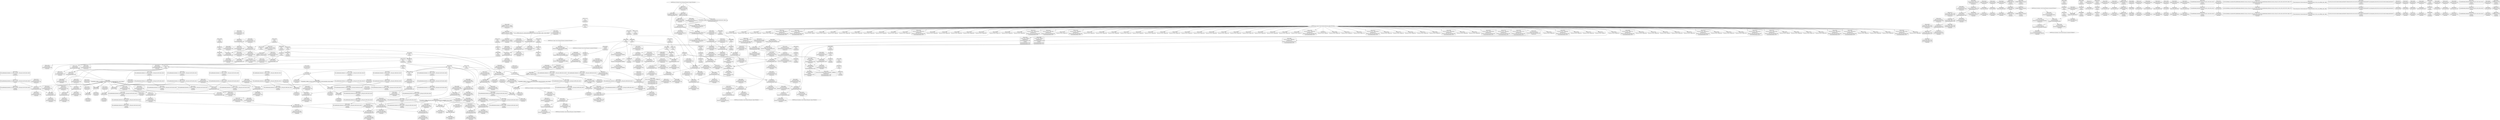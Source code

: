 digraph {
	CE0x41e3ac0 [shape=record,shape=Mrecord,label="{CE0x41e3ac0|current_sid:tmp4|security/selinux/hooks.c,218}"]
	CE0x41e8010 [shape=record,shape=Mrecord,label="{CE0x41e8010|GLOBAL:current_task|Global_var:current_task|*SummSink*}"]
	CE0x41dac00 [shape=record,shape=Mrecord,label="{CE0x41dac00|_ret_i32_%retval.0,_!dbg_!27728|security/selinux/avc.c,775}"]
	CE0x418c1a0 [shape=record,shape=Mrecord,label="{CE0x418c1a0|selinux_shm_shmat:bb|*SummSink*}"]
	CE0x41b9e50 [shape=record,shape=Mrecord,label="{CE0x41b9e50|current_sid:tmp14|security/selinux/hooks.c,218}"]
	CE0x41d4670 [shape=record,shape=Mrecord,label="{CE0x41d4670|current_sid:tmp17|security/selinux/hooks.c,218|*SummSource*}"]
	CE0x418ba90 [shape=record,shape=Mrecord,label="{CE0x418ba90|ipc_has_perm:call|security/selinux/hooks.c,5129|*SummSink*}"]
	CE0x41ae930 [shape=record,shape=Mrecord,label="{CE0x41ae930|current_sid:tmp9|security/selinux/hooks.c,218}"]
	CE0x419ab30 [shape=record,shape=Mrecord,label="{CE0x419ab30|80:_i32,_112:_i8*,_:_CRE_70,71_}"]
	CE0x41e41c0 [shape=record,shape=Mrecord,label="{CE0x41e41c0|current_sid:if.then}"]
	CE0x41db4c0 [shape=record,shape=Mrecord,label="{CE0x41db4c0|avc_has_perm:auditdata|Function::avc_has_perm&Arg::auditdata::|*SummSink*}"]
	CE0x4190d80 [shape=record,shape=Mrecord,label="{CE0x4190d80|selinux_shm_shmat:entry|*SummSink*}"]
	CE0x419a2e0 [shape=record,shape=Mrecord,label="{CE0x419a2e0|GLOBAL:current_sid|*Constant*|*SummSink*}"]
	CE0x41ed400 [shape=record,shape=Mrecord,label="{CE0x41ed400|GLOBAL:lockdep_rcu_suspicious|*Constant*}"]
	CE0x41daa90 [shape=record,shape=Mrecord,label="{CE0x41daa90|avc_has_perm:tclass|Function::avc_has_perm&Arg::tclass::|*SummSink*}"]
	CE0x4194a40 [shape=record,shape=Mrecord,label="{CE0x4194a40|80:_i32,_112:_i8*,_:_CRE_30,31_}"]
	CE0x3a60030 [shape=record,shape=Mrecord,label="{CE0x3a60030|i64_0|*Constant*}"]
	CE0x41d0060 [shape=record,shape=Mrecord,label="{CE0x41d0060|current_sid:tmp19|security/selinux/hooks.c,218|*SummSink*}"]
	CE0x41a3a70 [shape=record,shape=Mrecord,label="{CE0x41a3a70|_ret_i32_%tmp24,_!dbg_!27742|security/selinux/hooks.c,220|*SummSource*}"]
	CE0x4198d60 [shape=record,shape=Mrecord,label="{CE0x4198d60|i32_48|*Constant*|*SummSink*}"]
	CE0x3a60160 [shape=record,shape=Mrecord,label="{CE0x3a60160|selinux_shm_shmat:tmp2|security/selinux/hooks.c,5374|*SummSource*}"]
	CE0x41ec120 [shape=record,shape=Mrecord,label="{CE0x41ec120|i8_1|*Constant*|*SummSource*}"]
	CE0x41914c0 [shape=record,shape=Mrecord,label="{CE0x41914c0|selinux_shm_shmat:shp|Function::selinux_shm_shmat&Arg::shp::|*SummSink*}"]
	CE0x419a160 [shape=record,shape=Mrecord,label="{CE0x419a160|GLOBAL:current_sid|*Constant*|*SummSource*}"]
	CE0x418d8d0 [shape=record,shape=Mrecord,label="{CE0x418d8d0|_call_void_mcount()_#3}"]
	CE0x41a8740 [shape=record,shape=Mrecord,label="{CE0x41a8740|COLLAPSED:_GCMRE___llvm_gcov_ctr316_internal_global_6_x_i64_zeroinitializer:_elem_0:default:}"]
	CE0x41edb30 [shape=record,shape=Mrecord,label="{CE0x41edb30|i32_218|*Constant*}"]
	CE0x4199370 [shape=record,shape=Mrecord,label="{CE0x4199370|_call_void_mcount()_#3|*SummSink*}"]
	CE0x4194c70 [shape=record,shape=Mrecord,label="{CE0x4194c70|selinux_shm_shmat:tmp9|security/selinux/hooks.c,5377|*SummSource*}"]
	CE0x4193b50 [shape=record,shape=Mrecord,label="{CE0x4193b50|80:_i32,_112:_i8*,_:_CRE_39,40_}"]
	CE0x41b2070 [shape=record,shape=Mrecord,label="{CE0x41b2070|80:_i32,_112:_i8*,_:_CRE_120,128_|*MultipleSource*|Function::selinux_shm_shmat&Arg::shp::|security/selinux/hooks.c,5379}"]
	CE0x41dfa70 [shape=record,shape=Mrecord,label="{CE0x41dfa70|current_sid:tmp23|security/selinux/hooks.c,218|*SummSource*}"]
	CE0x419aec0 [shape=record,shape=Mrecord,label="{CE0x419aec0|80:_i32,_112:_i8*,_:_CRE_76,80_|*MultipleSource*|Function::selinux_shm_shmat&Arg::shp::|security/selinux/hooks.c,5379}"]
	CE0x419b940 [shape=record,shape=Mrecord,label="{CE0x419b940|selinux_shm_shmat:tmp11|security/selinux/hooks.c,5379|*SummSink*}"]
	CE0x581fbb0 [shape=record,shape=Mrecord,label="{CE0x581fbb0|selinux_shm_shmat:tobool|security/selinux/hooks.c,5374|*SummSource*}"]
	CE0x41c1710 [shape=record,shape=Mrecord,label="{CE0x41c1710|current_sid:tmp16|security/selinux/hooks.c,218}"]
	CE0x41a3000 [shape=record,shape=Mrecord,label="{CE0x41a3000|_call_void_mcount()_#3|*SummSource*}"]
	CE0x41ade00 [shape=record,shape=Mrecord,label="{CE0x41ade00|selinux_shm_shmat:tmp4|security/selinux/hooks.c,5374|*SummSink*}"]
	CE0x4198ec0 [shape=record,shape=Mrecord,label="{CE0x4198ec0|selinux_shm_shmat:perms.0|*SummSource*}"]
	CE0x41aea80 [shape=record,shape=Mrecord,label="{CE0x41aea80|ipc_has_perm:ad|security/selinux/hooks.c, 5128|*SummSink*}"]
	CE0x41deac0 [shape=record,shape=Mrecord,label="{CE0x41deac0|i32_22|*Constant*|*SummSource*}"]
	CE0x41bb5f0 [shape=record,shape=Mrecord,label="{CE0x41bb5f0|ipc_has_perm:tmp3}"]
	CE0x41a1a60 [shape=record,shape=Mrecord,label="{CE0x41a1a60|GLOBAL:ipc_has_perm|*Constant*|*SummSource*}"]
	CE0x41c1db0 [shape=record,shape=Mrecord,label="{CE0x41c1db0|ipc_has_perm:tmp1|*SummSink*}"]
	CE0x41e0120 [shape=record,shape=Mrecord,label="{CE0x41e0120|current_sid:sid|security/selinux/hooks.c,220}"]
	CE0x41c1400 [shape=record,shape=Mrecord,label="{CE0x41c1400|current_sid:tmp15|security/selinux/hooks.c,218|*SummSink*}"]
	CE0x41971a0 [shape=record,shape=Mrecord,label="{CE0x41971a0|80:_i32,_112:_i8*,_:_CRE_10,11_}"]
	CE0x4199280 [shape=record,shape=Mrecord,label="{CE0x4199280|_call_void_mcount()_#3}"]
	CE0x41b1590 [shape=record,shape=Mrecord,label="{CE0x41b1590|80:_i32,_112:_i8*,_:_CRE_88,92_|*MultipleSource*|Function::selinux_shm_shmat&Arg::shp::|security/selinux/hooks.c,5379}"]
	CE0x41a9d40 [shape=record,shape=Mrecord,label="{CE0x41a9d40|selinux_shm_shmat:shmflg|Function::selinux_shm_shmat&Arg::shmflg::|*SummSink*}"]
	CE0x41b37c0 [shape=record,shape=Mrecord,label="{CE0x41b37c0|selinux_shm_shmat:call|security/selinux/hooks.c,5379}"]
	CE0x41a6f00 [shape=record,shape=Mrecord,label="{CE0x41a6f00|get_current:tmp3}"]
	CE0x41c1320 [shape=record,shape=Mrecord,label="{CE0x41c1320|i64*_getelementptr_inbounds_(_11_x_i64_,_11_x_i64_*___llvm_gcov_ctr125,_i64_0,_i64_8)|*Constant*}"]
	CE0x419b5e0 [shape=record,shape=Mrecord,label="{CE0x419b5e0|selinux_shm_shmat:shp|Function::selinux_shm_shmat&Arg::shp::}"]
	CE0x41ac2e0 [shape=record,shape=Mrecord,label="{CE0x41ac2e0|80:_i32,_112:_i8*,_:_CRE_20,21_}"]
	CE0x41bbb80 [shape=record,shape=Mrecord,label="{CE0x41bbb80|i32_0|*Constant*}"]
	CE0x41d1be0 [shape=record,shape=Mrecord,label="{CE0x41d1be0|ipc_has_perm:type|security/selinux/hooks.c,5133}"]
	CE0x419dd10 [shape=record,shape=Mrecord,label="{CE0x419dd10|current_sid:bb}"]
	CE0x41a1db0 [shape=record,shape=Mrecord,label="{CE0x41a1db0|ipc_has_perm:entry|*SummSink*}"]
	CE0x41b09d0 [shape=record,shape=Mrecord,label="{CE0x41b09d0|selinux_shm_shmat:tmp10|security/selinux/hooks.c,5379|*SummSource*}"]
	CE0x419d9f0 [shape=record,shape=Mrecord,label="{CE0x419d9f0|ipc_has_perm:tmp6|*LoadInst*|security/selinux/hooks.c,5134|*SummSource*}"]
	CE0x41db640 [shape=record,shape=Mrecord,label="{CE0x41db640|_ret_i32_%retval.0,_!dbg_!27728|security/selinux/avc.c,775|*SummSource*}"]
	CE0x41e0680 [shape=record,shape=Mrecord,label="{CE0x41e0680|0:_i32,_4:_i32,_8:_i32,_12:_i32,_:_CMRE_4,8_|*MultipleSource*|security/selinux/hooks.c,218|security/selinux/hooks.c,218|security/selinux/hooks.c,220}"]
	CE0x4184c60 [shape=record,shape=Mrecord,label="{CE0x4184c60|current_sid:land.lhs.true}"]
	CE0x41a3490 [shape=record,shape=Mrecord,label="{CE0x41a3490|GLOBAL:current_sid.__warned|Global_var:current_sid.__warned|*SummSource*}"]
	CE0x41abfa0 [shape=record,shape=Mrecord,label="{CE0x41abfa0|selinux_shm_shmat:tmp1|*SummSink*}"]
	CE0x41a1ce0 [shape=record,shape=Mrecord,label="{CE0x41a1ce0|ipc_has_perm:entry|*SummSource*}"]
	CE0x4193e10 [shape=record,shape=Mrecord,label="{CE0x4193e10|selinux_shm_shmat:if.end|*SummSource*}"]
	CE0x41a2590 [shape=record,shape=Mrecord,label="{CE0x41a2590|_ret_i32_%call2,_!dbg_!27728|security/selinux/hooks.c,5136}"]
	CE0x419e580 [shape=record,shape=Mrecord,label="{CE0x419e580|80:_i32,_112:_i8*,_:_CRE_55,56_}"]
	CE0x41a23b0 [shape=record,shape=Mrecord,label="{CE0x41a23b0|ipc_has_perm:perms|Function::ipc_has_perm&Arg::perms::|*SummSink*}"]
	CE0x419a8d0 [shape=record,shape=Mrecord,label="{CE0x419a8d0|80:_i32,_112:_i8*,_:_CRE_68,69_}"]
	CE0x41e9de0 [shape=record,shape=Mrecord,label="{CE0x41e9de0|i64*_getelementptr_inbounds_(_11_x_i64_,_11_x_i64_*___llvm_gcov_ctr125,_i64_0,_i64_8)|*Constant*|*SummSource*}"]
	CE0x4197840 [shape=record,shape=Mrecord,label="{CE0x4197840|i64*_getelementptr_inbounds_(_11_x_i64_,_11_x_i64_*___llvm_gcov_ctr125,_i64_0,_i64_6)|*Constant*|*SummSink*}"]
	CE0x41b76f0 [shape=record,shape=Mrecord,label="{CE0x41b76f0|current_sid:tmp8|security/selinux/hooks.c,218|*SummSink*}"]
	CE0x41e7550 [shape=record,shape=Mrecord,label="{CE0x41e7550|current_sid:tmp11|security/selinux/hooks.c,218|*SummSource*}"]
	CE0x41ac410 [shape=record,shape=Mrecord,label="{CE0x41ac410|80:_i32,_112:_i8*,_:_CRE_21,22_}"]
	CE0x41a1c00 [shape=record,shape=Mrecord,label="{CE0x41a1c00|ipc_has_perm:entry}"]
	CE0x419eb70 [shape=record,shape=Mrecord,label="{CE0x419eb70|80:_i32,_112:_i8*,_:_CRE_60,61_}"]
	CE0x5544a20 [shape=record,shape=Mrecord,label="{CE0x5544a20|i32_0|*Constant*|*SummSink*}"]
	CE0x41d4c90 [shape=record,shape=Mrecord,label="{CE0x41d4c90|current_sid:tmp18|security/selinux/hooks.c,218|*SummSink*}"]
	CE0x41a3140 [shape=record,shape=Mrecord,label="{CE0x41a3140|get_current:tmp4|./arch/x86/include/asm/current.h,14}"]
	CE0x41d7920 [shape=record,shape=Mrecord,label="{CE0x41d7920|ipc_has_perm:sid1|security/selinux/hooks.c,5136|*SummSink*}"]
	CE0x41d3ff0 [shape=record,shape=Mrecord,label="{CE0x41d3ff0|i8_4|*Constant*|*SummSource*}"]
	CE0x418cfb0 [shape=record,shape=Mrecord,label="{CE0x418cfb0|80:_i32,_112:_i8*,_:_CRE_45,46_}"]
	CE0x4194450 [shape=record,shape=Mrecord,label="{CE0x4194450|80:_i32,_112:_i8*,_:_CRE_25,26_}"]
	CE0x41c2420 [shape=record,shape=Mrecord,label="{CE0x41c2420|get_current:tmp2}"]
	CE0x41e0910 [shape=record,shape=Mrecord,label="{CE0x41e0910|get_current:bb}"]
	CE0x41e7970 [shape=record,shape=Mrecord,label="{CE0x41e7970|current_sid:tmp12|security/selinux/hooks.c,218|*SummSource*}"]
	CE0x418df80 [shape=record,shape=Mrecord,label="{CE0x418df80|ipc_has_perm:security|security/selinux/hooks.c,5131}"]
	CE0x41d42d0 [shape=record,shape=Mrecord,label="{CE0x41d42d0|current_sid:tmp17|security/selinux/hooks.c,218}"]
	CE0x41e5e20 [shape=record,shape=Mrecord,label="{CE0x41e5e20|i64*_getelementptr_inbounds_(_11_x_i64_,_11_x_i64_*___llvm_gcov_ctr125,_i64_0,_i64_9)|*Constant*|*SummSource*}"]
	CE0x41931b0 [shape=record,shape=Mrecord,label="{CE0x41931b0|80:_i32,_112:_i8*,_:_CRE_31,32_}"]
	CE0x418dcf0 [shape=record,shape=Mrecord,label="{CE0x418dcf0|i32_10|*Constant*}"]
	CE0x4193c80 [shape=record,shape=Mrecord,label="{CE0x4193c80|80:_i32,_112:_i8*,_:_CRE_40,41_}"]
	CE0x41962b0 [shape=record,shape=Mrecord,label="{CE0x41962b0|i64*_getelementptr_inbounds_(_2_x_i64_,_2_x_i64_*___llvm_gcov_ctr294,_i64_0,_i64_1)|*Constant*}"]
	CE0x4196150 [shape=record,shape=Mrecord,label="{CE0x4196150|i32_1|*Constant*|*SummSource*}"]
	CE0x41d46e0 [shape=record,shape=Mrecord,label="{CE0x41d46e0|current_sid:tmp17|security/selinux/hooks.c,218|*SummSink*}"]
	CE0x418c4e0 [shape=record,shape=Mrecord,label="{CE0x418c4e0|selinux_shm_shmat:if.else}"]
	CE0x41a44c0 [shape=record,shape=Mrecord,label="{CE0x41a44c0|current_sid:tmp2|*SummSink*}"]
	CE0x418c2d0 [shape=record,shape=Mrecord,label="{CE0x418c2d0|i64_1|*Constant*}"]
	CE0x41e48a0 [shape=record,shape=Mrecord,label="{CE0x41e48a0|current_sid:tmp4|security/selinux/hooks.c,218|*SummSink*}"]
	CE0x41e13b0 [shape=record,shape=Mrecord,label="{CE0x41e13b0|current_sid:tmp24|security/selinux/hooks.c,220|*SummSink*}"]
	CE0x41da320 [shape=record,shape=Mrecord,label="{CE0x41da320|avc_has_perm:tsid|Function::avc_has_perm&Arg::tsid::}"]
	CE0x41bbfd0 [shape=record,shape=Mrecord,label="{CE0x41bbfd0|get_current:tmp1|*SummSink*}"]
	CE0x41ac080 [shape=record,shape=Mrecord,label="{CE0x41ac080|80:_i32,_112:_i8*,_:_CRE_18,19_}"]
	CE0x41cff40 [shape=record,shape=Mrecord,label="{CE0x41cff40|i64*_getelementptr_inbounds_(_11_x_i64_,_11_x_i64_*___llvm_gcov_ctr125,_i64_0,_i64_10)|*Constant*|*SummSource*}"]
	CE0x41a4450 [shape=record,shape=Mrecord,label="{CE0x41a4450|current_sid:tmp2|*SummSource*}"]
	CE0x4193a20 [shape=record,shape=Mrecord,label="{CE0x4193a20|80:_i32,_112:_i8*,_:_CRE_38,39_}"]
	CE0x4197400 [shape=record,shape=Mrecord,label="{CE0x4197400|80:_i32,_112:_i8*,_:_CRE_12,13_}"]
	CE0x4199e30 [shape=record,shape=Mrecord,label="{CE0x4199e30|selinux_shm_shmat:tmp1|*SummSource*}"]
	CE0x419e350 [shape=record,shape=Mrecord,label="{CE0x419e350|80:_i32,_112:_i8*,_:_CRE_53,54_}"]
	CE0x4199720 [shape=record,shape=Mrecord,label="{CE0x4199720|GLOBAL:__llvm_gcov_ctr316|Global_var:__llvm_gcov_ctr316|*SummSource*}"]
	CE0x41a1fb0 [shape=record,shape=Mrecord,label="{CE0x41a1fb0|ipc_has_perm:ipc_perms|Function::ipc_has_perm&Arg::ipc_perms::}"]
	CE0x4199c20 [shape=record,shape=Mrecord,label="{CE0x4199c20|selinux_shm_shmat:if.then|*SummSink*}"]
	CE0x419e7e0 [shape=record,shape=Mrecord,label="{CE0x419e7e0|80:_i32,_112:_i8*,_:_CRE_57,58_}"]
	CE0x41ed650 [shape=record,shape=Mrecord,label="{CE0x41ed650|GLOBAL:lockdep_rcu_suspicious|*Constant*|*SummSource*}"]
	CE0x41a63c0 [shape=record,shape=Mrecord,label="{CE0x41a63c0|i32_4096|*Constant*|*SummSource*}"]
	CE0x41ed850 [shape=record,shape=Mrecord,label="{CE0x41ed850|i8*_getelementptr_inbounds_(_25_x_i8_,_25_x_i8_*_.str3,_i32_0,_i32_0)|*Constant*|*SummSink*}"]
	CE0x41d5730 [shape=record,shape=Mrecord,label="{CE0x41d5730|get_current:entry}"]
	CE0x418d800 [shape=record,shape=Mrecord,label="{CE0x418d800|80:_i32,_112:_i8*,_:_CRE_52,53_}"]
	CE0x41a7ca0 [shape=record,shape=Mrecord,label="{CE0x41a7ca0|current_sid:tmp7|security/selinux/hooks.c,218}"]
	CE0x41a4f20 [shape=record,shape=Mrecord,label="{CE0x41a4f20|i64*_getelementptr_inbounds_(_2_x_i64_,_2_x_i64_*___llvm_gcov_ctr294,_i64_0,_i64_0)|*Constant*}"]
	CE0x41a7de0 [shape=record,shape=Mrecord,label="{CE0x41a7de0|current_sid:tmp7|security/selinux/hooks.c,218|*SummSource*}"]
	CE0x41e1220 [shape=record,shape=Mrecord,label="{CE0x41e1220|current_sid:tmp24|security/selinux/hooks.c,220|*SummSource*}"]
	CE0x419a570 [shape=record,shape=Mrecord,label="{CE0x419a570|80:_i32,_112:_i8*,_:_CRE_65,66_}"]
	CE0x41ab9b0 [shape=record,shape=Mrecord,label="{CE0x41ab9b0|80:_i32,_112:_i8*,_:_CRE_13,14_}"]
	CE0x41ae7c0 [shape=record,shape=Mrecord,label="{CE0x41ae7c0|i64_4|*Constant*|*SummSource*}"]
	CE0x41ec6e0 [shape=record,shape=Mrecord,label="{CE0x41ec6e0|_call_void_lockdep_rcu_suspicious(i8*_getelementptr_inbounds_(_25_x_i8_,_25_x_i8_*_.str3,_i32_0,_i32_0),_i32_218,_i8*_getelementptr_inbounds_(_45_x_i8_,_45_x_i8_*_.str12,_i32_0,_i32_0))_#10,_!dbg_!27727|security/selinux/hooks.c,218}"]
	CE0x41911a0 [shape=record,shape=Mrecord,label="{CE0x41911a0|i64_1|*Constant*|*SummSource*}"]
	CE0x41e7800 [shape=record,shape=Mrecord,label="{CE0x41e7800|current_sid:tmp12|security/selinux/hooks.c,218}"]
	CE0x4192260 [shape=record,shape=Mrecord,label="{CE0x4192260|80:_i32,_112:_i8*,_:_CRE_7,8_}"]
	CE0x4194bb0 [shape=record,shape=Mrecord,label="{CE0x4194bb0|selinux_shm_shmat:tmp9|security/selinux/hooks.c,5377}"]
	CE0x419ce50 [shape=record,shape=Mrecord,label="{CE0x419ce50|current_sid:tmp2}"]
	CE0x41e3b60 [shape=record,shape=Mrecord,label="{CE0x41e3b60|current_sid:tmp4|security/selinux/hooks.c,218|*SummSource*}"]
	CE0x4183500 [shape=record,shape=Mrecord,label="{CE0x4183500|i64*_getelementptr_inbounds_(_11_x_i64_,_11_x_i64_*___llvm_gcov_ctr125,_i64_0,_i64_0)|*Constant*|*SummSink*}"]
	CE0x41b35c0 [shape=record,shape=Mrecord,label="{CE0x41b35c0|GLOBAL:ipc_has_perm|*Constant*}"]
	CE0x41d4f20 [shape=record,shape=Mrecord,label="{CE0x41d4f20|current_sid:call4|security/selinux/hooks.c,218|*SummSource*}"]
	CE0x41e3c30 [shape=record,shape=Mrecord,label="{CE0x41e3c30|%struct.task_struct*_(%struct.task_struct**)*_asm_movq_%gs:$_1:P_,$0_,_r,im,_dirflag_,_fpsr_,_flags_}"]
	CE0x419d980 [shape=record,shape=Mrecord,label="{CE0x419d980|ipc_has_perm:tmp6|*LoadInst*|security/selinux/hooks.c,5134}"]
	CE0x41d7200 [shape=record,shape=Mrecord,label="{CE0x41d7200|ipc_has_perm:ipc_id|security/selinux/hooks.c,5134|*SummSource*}"]
	CE0x41ed790 [shape=record,shape=Mrecord,label="{CE0x41ed790|i8*_getelementptr_inbounds_(_25_x_i8_,_25_x_i8_*_.str3,_i32_0,_i32_0)|*Constant*|*SummSource*}"]
	CE0x41ebf50 [shape=record,shape=Mrecord,label="{CE0x41ebf50|i8_1|*Constant*}"]
	CE0x419ccb0 [shape=record,shape=Mrecord,label="{CE0x419ccb0|current_sid:tmp1}"]
	CE0x41aaa40 [shape=record,shape=Mrecord,label="{CE0x41aaa40|selinux_shm_shmat:tmp7|security/selinux/hooks.c,5375|*SummSink*}"]
	CE0x4196460 [shape=record,shape=Mrecord,label="{CE0x4196460|ipc_has_perm:ad|security/selinux/hooks.c, 5128}"]
	CE0x41aa7a0 [shape=record,shape=Mrecord,label="{CE0x41aa7a0|selinux_shm_shmat:tmp7|security/selinux/hooks.c,5375}"]
	CE0x4184af0 [shape=record,shape=Mrecord,label="{CE0x4184af0|i64*_getelementptr_inbounds_(_11_x_i64_,_11_x_i64_*___llvm_gcov_ctr125,_i64_0,_i64_1)|*Constant*|*SummSource*}"]
	CE0x41da650 [shape=record,shape=Mrecord,label="{CE0x41da650|avc_has_perm:tsid|Function::avc_has_perm&Arg::tsid::|*SummSink*}"]
	CE0x41a2340 [shape=record,shape=Mrecord,label="{CE0x41a2340|ipc_has_perm:perms|Function::ipc_has_perm&Arg::perms::|*SummSource*}"]
	CE0x41df460 [shape=record,shape=Mrecord,label="{CE0x41df460|current_sid:tmp22|security/selinux/hooks.c,218}"]
	"CONST[source:1(input),value:2(dynamic)][purpose:{operation}][SrcIdx:6]"
	CE0x41aa4d0 [shape=record,shape=Mrecord,label="{CE0x41aa4d0|i32_48|*Constant*}"]
	CE0x41d9570 [shape=record,shape=Mrecord,label="{CE0x41d9570|i32_(i32,_i32,_i16,_i32,_%struct.common_audit_data*)*_bitcast_(i32_(i32,_i32,_i16,_i32,_%struct.common_audit_data.495*)*_avc_has_perm_to_i32_(i32,_i32,_i16,_i32,_%struct.common_audit_data*)*)|*Constant*|*SummSink*}"]
	CE0x41b1930 [shape=record,shape=Mrecord,label="{CE0x41b1930|80:_i32,_112:_i8*,_:_CRE_96,100_|*MultipleSource*|Function::selinux_shm_shmat&Arg::shp::|security/selinux/hooks.c,5379}"]
	CE0x41a01b0 [shape=record,shape=Mrecord,label="{CE0x41a01b0|selinux_shm_shmat:call|security/selinux/hooks.c,5379|*SummSource*}"]
	CE0x41d9210 [shape=record,shape=Mrecord,label="{CE0x41d9210|i32_(i32,_i32,_i16,_i32,_%struct.common_audit_data*)*_bitcast_(i32_(i32,_i32,_i16,_i32,_%struct.common_audit_data.495*)*_avc_has_perm_to_i32_(i32,_i32,_i16,_i32,_%struct.common_audit_data*)*)|*Constant*}"]
	CE0x41e3380 [shape=record,shape=Mrecord,label="{CE0x41e3380|current_sid:if.end}"]
	CE0x41a7120 [shape=record,shape=Mrecord,label="{CE0x41a7120|ipc_has_perm:tmp2}"]
	CE0x41ba020 [shape=record,shape=Mrecord,label="{CE0x41ba020|current_sid:tmp14|security/selinux/hooks.c,218|*SummSource*}"]
	CE0x41ec7c0 [shape=record,shape=Mrecord,label="{CE0x41ec7c0|_call_void_lockdep_rcu_suspicious(i8*_getelementptr_inbounds_(_25_x_i8_,_25_x_i8_*_.str3,_i32_0,_i32_0),_i32_218,_i8*_getelementptr_inbounds_(_45_x_i8_,_45_x_i8_*_.str12,_i32_0,_i32_0))_#10,_!dbg_!27727|security/selinux/hooks.c,218|*SummSink*}"]
	CE0x41a7860 [shape=record,shape=Mrecord,label="{CE0x41a7860|ipc_has_perm:tmp1}"]
	CE0x4191760 [shape=record,shape=Mrecord,label="{CE0x4191760|selinux_shm_shmat:shm_perm|security/selinux/hooks.c,5379|*SummSource*}"]
	CE0x3c27a80 [shape=record,shape=Mrecord,label="{CE0x3c27a80|selinux_shm_shmat:tmp8|security/selinux/hooks.c,5377}"]
	CE0x41c2020 [shape=record,shape=Mrecord,label="{CE0x41c2020|i32_0|*Constant*}"]
	CE0x418c6f0 [shape=record,shape=Mrecord,label="{CE0x418c6f0|i64_1|*Constant*|*SummSink*}"]
	CE0x4187d60 [shape=record,shape=Mrecord,label="{CE0x4187d60|i64*_getelementptr_inbounds_(_6_x_i64_,_6_x_i64_*___llvm_gcov_ctr316,_i64_0,_i64_0)|*Constant*|*SummSink*}"]
	CE0x41d5ba0 [shape=record,shape=Mrecord,label="{CE0x41d5ba0|_ret_%struct.task_struct*_%tmp4,_!dbg_!27714|./arch/x86/include/asm/current.h,14}"]
	CE0x41eae30 [shape=record,shape=Mrecord,label="{CE0x41eae30|current_sid:tmp9|security/selinux/hooks.c,218|*SummSource*}"]
	CE0x41a7760 [shape=record,shape=Mrecord,label="{CE0x41a7760|ipc_has_perm:tmp|*SummSink*}"]
	CE0x419a3c0 [shape=record,shape=Mrecord,label="{CE0x419a3c0|current_sid:entry}"]
	CE0x4191ed0 [shape=record,shape=Mrecord,label="{CE0x4191ed0|80:_i32,_112:_i8*,_:_CRE_4,5_}"]
	CE0x41a1ad0 [shape=record,shape=Mrecord,label="{CE0x41a1ad0|GLOBAL:ipc_has_perm|*Constant*|*SummSink*}"]
	CE0x418d6d0 [shape=record,shape=Mrecord,label="{CE0x418d6d0|80:_i32,_112:_i8*,_:_CRE_51,52_}"]
	CE0x41a0e60 [shape=record,shape=Mrecord,label="{CE0x41a0e60|ipc_has_perm:bb}"]
	CE0x4183a70 [shape=record,shape=Mrecord,label="{CE0x4183a70|ipc_has_perm:tmp|*SummSource*}"]
	CE0x41937c0 [shape=record,shape=Mrecord,label="{CE0x41937c0|80:_i32,_112:_i8*,_:_CRE_36,37_}"]
	CE0x4224460 [shape=record,shape=Mrecord,label="{CE0x4224460|get_current:tmp}"]
	CE0x41e4080 [shape=record,shape=Mrecord,label="{CE0x41e4080|current_sid:land.lhs.true2|*SummSource*}"]
	CE0x41e7d70 [shape=record,shape=Mrecord,label="{CE0x41e7d70|GLOBAL:current_task|Global_var:current_task|*SummSource*}"]
	CE0x41df0a0 [shape=record,shape=Mrecord,label="{CE0x41df0a0|current_sid:security|security/selinux/hooks.c,218|*SummSource*}"]
	CE0x41d8c30 [shape=record,shape=Mrecord,label="{CE0x41d8c30|ipc_has_perm:tmp8|security/selinux/hooks.c,5136|*SummSink*}"]
	CE0x41ba4a0 [shape=record,shape=Mrecord,label="{CE0x41ba4a0|i1_true|*Constant*|*SummSource*}"]
	CE0x41c1b90 [shape=record,shape=Mrecord,label="{CE0x41c1b90|i32_1|*Constant*}"]
	CE0x4198060 [shape=record,shape=Mrecord,label="{CE0x4198060|selinux_shm_shmat:tmp5|security/selinux/hooks.c,5374|*SummSink*}"]
	CE0x41d8390 [shape=record,shape=Mrecord,label="{CE0x41d8390|ipc_has_perm:tmp7|security/selinux/hooks.c,5136|*SummSource*}"]
	CE0x41964d0 [shape=record,shape=Mrecord,label="{CE0x41964d0|ipc_has_perm:ad|security/selinux/hooks.c, 5128|*SummSource*}"]
	CE0x4188300 [shape=record,shape=Mrecord,label="{CE0x4188300|selinux_shm_shmat:tmp|*SummSource*}"]
	CE0x419ac60 [shape=record,shape=Mrecord,label="{CE0x419ac60|80:_i32,_112:_i8*,_:_CRE_71,72_}"]
	CE0x41b2210 [shape=record,shape=Mrecord,label="{CE0x41b2210|80:_i32,_112:_i8*,_:_CRE_128,136_|*MultipleSource*|Function::selinux_shm_shmat&Arg::shp::|security/selinux/hooks.c,5379}"]
	CE0x41a7220 [shape=record,shape=Mrecord,label="{CE0x41a7220|current_sid:tmp6|security/selinux/hooks.c,218}"]
	CE0x4195160 [shape=record,shape=Mrecord,label="{CE0x4195160|i64_2|*Constant*}"]
	CE0x4191300 [shape=record,shape=Mrecord,label="{CE0x4191300|selinux_shm_shmat:tmp1}"]
	CE0x4189b90 [shape=record,shape=Mrecord,label="{CE0x4189b90|i64*_getelementptr_inbounds_(_6_x_i64_,_6_x_i64_*___llvm_gcov_ctr316,_i64_0,_i64_5)|*Constant*|*SummSource*}"]
	CE0x41a2710 [shape=record,shape=Mrecord,label="{CE0x41a2710|_ret_i32_%call2,_!dbg_!27728|security/selinux/hooks.c,5136|*SummSource*}"]
	CE0x41830f0 [shape=record,shape=Mrecord,label="{CE0x41830f0|get_current:tmp3|*SummSource*}"]
	CE0x41daf50 [shape=record,shape=Mrecord,label="{CE0x41daf50|avc_has_perm:requested|Function::avc_has_perm&Arg::requested::|*SummSource*}"]
	CE0x41de730 [shape=record,shape=Mrecord,label="{CE0x41de730|current_sid:tmp21|security/selinux/hooks.c,218|*SummSource*}"]
	CE0x41d5050 [shape=record,shape=Mrecord,label="{CE0x41d5050|current_sid:call4|security/selinux/hooks.c,218|*SummSink*}"]
	CE0x41dde90 [shape=record,shape=Mrecord,label="{CE0x41dde90|i32_78|*Constant*|*SummSource*}"]
	CE0x41d8b00 [shape=record,shape=Mrecord,label="{CE0x41d8b00|ipc_has_perm:tmp8|security/selinux/hooks.c,5136|*SummSource*}"]
	CE0x41a3b10 [shape=record,shape=Mrecord,label="{CE0x41a3b10|_ret_i32_%tmp24,_!dbg_!27742|security/selinux/hooks.c,220|*SummSink*}"]
	CE0x41d77b0 [shape=record,shape=Mrecord,label="{CE0x41d77b0|ipc_has_perm:sid1|security/selinux/hooks.c,5136|*SummSource*}"]
	CE0x41d8d40 [shape=record,shape=Mrecord,label="{CE0x41d8d40|ipc_has_perm:call2|security/selinux/hooks.c,5136}"]
	CE0x41ea6f0 [shape=record,shape=Mrecord,label="{CE0x41ea6f0|i64*_getelementptr_inbounds_(_11_x_i64_,_11_x_i64_*___llvm_gcov_ctr125,_i64_0,_i64_0)|*Constant*}"]
	CE0x41aeaf0 [shape=record,shape=Mrecord,label="{CE0x41aeaf0|i64*_getelementptr_inbounds_(_2_x_i64_,_2_x_i64_*___llvm_gcov_ctr294,_i64_0,_i64_1)|*Constant*|*SummSource*}"]
	CE0x41d3ea0 [shape=record,shape=Mrecord,label="{CE0x41d3ea0|i8_4|*Constant*}"]
	CE0x41a2e80 [shape=record,shape=Mrecord,label="{CE0x41a2e80|current_sid:call|security/selinux/hooks.c,218|*SummSource*}"]
	CE0x41a6ce0 [shape=record,shape=Mrecord,label="{CE0x41a6ce0|selinux_shm_shmat:bb|*SummSource*}"]
	CE0x41d9cb0 [shape=record,shape=Mrecord,label="{CE0x41d9cb0|avc_has_perm:entry|*SummSink*}"]
	CE0x41db0c0 [shape=record,shape=Mrecord,label="{CE0x41db0c0|avc_has_perm:requested|Function::avc_has_perm&Arg::requested::|*SummSink*}"]
	CE0x41abae0 [shape=record,shape=Mrecord,label="{CE0x41abae0|80:_i32,_112:_i8*,_:_CRE_14,15_}"]
	CE0x41e3040 [shape=record,shape=Mrecord,label="{CE0x41e3040|current_sid:do.body}"]
	CE0x41d1f00 [shape=record,shape=Mrecord,label="{CE0x41d1f00|ipc_has_perm:type|security/selinux/hooks.c,5133|*SummSink*}"]
	CE0x4197070 [shape=record,shape=Mrecord,label="{CE0x4197070|80:_i32,_112:_i8*,_:_CRE_9,10_}"]
	CE0x41e2b90 [shape=record,shape=Mrecord,label="{CE0x41e2b90|current_sid:tobool|security/selinux/hooks.c,218|*SummSink*}"]
	CE0x5544ba0 [shape=record,shape=Mrecord,label="{CE0x5544ba0|i64_2|*Constant*}"]
	CE0x41d57e0 [shape=record,shape=Mrecord,label="{CE0x41d57e0|get_current:entry|*SummSource*}"]
	CE0x41e8290 [shape=record,shape=Mrecord,label="{CE0x41e8290|current_sid:tmp7|security/selinux/hooks.c,218|*SummSink*}"]
	CE0x581fc70 [shape=record,shape=Mrecord,label="{CE0x581fc70|selinux_shm_shmat:tobool|security/selinux/hooks.c,5374|*SummSink*}"]
	CE0x41d90a0 [shape=record,shape=Mrecord,label="{CE0x41d90a0|ipc_has_perm:call2|security/selinux/hooks.c,5136|*SummSink*}"]
	CE0x4195f60 [shape=record,shape=Mrecord,label="{CE0x4195f60|current_sid:tmp3|*SummSink*}"]
	CE0x41db800 [shape=record,shape=Mrecord,label="{CE0x41db800|_ret_i32_%retval.0,_!dbg_!27728|security/selinux/avc.c,775|*SummSink*}"]
	CE0x41adc40 [shape=record,shape=Mrecord,label="{CE0x41adc40|selinux_shm_shmat:tmp3|security/selinux/hooks.c,5374|*SummSink*}"]
	CE0x41e9050 [shape=record,shape=Mrecord,label="{CE0x41e9050|current_sid:tmp5|security/selinux/hooks.c,218|*SummSource*}"]
	CE0x4223f90 [shape=record,shape=Mrecord,label="{CE0x4223f90|COLLAPSED:_GCMRE___llvm_gcov_ctr98_internal_global_2_x_i64_zeroinitializer:_elem_0:default:}"]
	CE0x41e3940 [shape=record,shape=Mrecord,label="{CE0x41e3940|i64_0|*Constant*}"]
	CE0x41eb320 [shape=record,shape=Mrecord,label="{CE0x41eb320|current_sid:tmp10|security/selinux/hooks.c,218|*SummSink*}"]
	CE0x4184cd0 [shape=record,shape=Mrecord,label="{CE0x4184cd0|current_sid:land.lhs.true|*SummSource*}"]
	CE0x41d0a90 [shape=record,shape=Mrecord,label="{CE0x41d0a90|ipc_has_perm:tmp4|*LoadInst*|security/selinux/hooks.c,5131|*SummSource*}"]
	CE0x419c270 [shape=record,shape=Mrecord,label="{CE0x419c270|selinux_shm_shmat:call|security/selinux/hooks.c,5379|*SummSink*}"]
	CE0x4196070 [shape=record,shape=Mrecord,label="{CE0x4196070|_call_void_mcount()_#3}"]
	CE0x41e16e0 [shape=record,shape=Mrecord,label="{CE0x41e16e0|get_current:bb|*SummSink*}"]
	CE0x41a9a40 [shape=record,shape=Mrecord,label="{CE0x41a9a40|i64*_getelementptr_inbounds_(_6_x_i64_,_6_x_i64_*___llvm_gcov_ctr316,_i64_0,_i64_3)|*Constant*|*SummSink*}"]
	CE0x41ae890 [shape=record,shape=Mrecord,label="{CE0x41ae890|i64_4|*Constant*|*SummSink*}"]
	CE0x419aa00 [shape=record,shape=Mrecord,label="{CE0x419aa00|80:_i32,_112:_i8*,_:_CRE_69,70_}"]
	CE0x41abc10 [shape=record,shape=Mrecord,label="{CE0x41abc10|80:_i32,_112:_i8*,_:_CRE_15,16_}"]
	CE0x41999c0 [shape=record,shape=Mrecord,label="{CE0x41999c0|i64*_getelementptr_inbounds_(_6_x_i64_,_6_x_i64_*___llvm_gcov_ctr316,_i64_0,_i64_0)|*Constant*}"]
	CE0x41aa000 [shape=record,shape=Mrecord,label="{CE0x41aa000|i64*_getelementptr_inbounds_(_6_x_i64_,_6_x_i64_*___llvm_gcov_ctr316,_i64_0,_i64_4)|*Constant*|*SummSource*}"]
	CE0x419a470 [shape=record,shape=Mrecord,label="{CE0x419a470|current_sid:entry|*SummSource*}"]
	CE0x41981b0 [shape=record,shape=Mrecord,label="{CE0x41981b0|i64*_getelementptr_inbounds_(_6_x_i64_,_6_x_i64_*___llvm_gcov_ctr316,_i64_0,_i64_3)|*Constant*|*SummSource*}"]
	"CONST[source:0(mediator),value:2(dynamic)][purpose:{object}][SnkIdx:2]"
	CE0x4184970 [shape=record,shape=Mrecord,label="{CE0x4184970|current_sid:tmp1|*SummSink*}"]
	CE0x41e1090 [shape=record,shape=Mrecord,label="{CE0x41e1090|current_sid:tmp24|security/selinux/hooks.c,220}"]
	CE0x4183a00 [shape=record,shape=Mrecord,label="{CE0x4183a00|COLLAPSED:_GCMRE___llvm_gcov_ctr294_internal_global_2_x_i64_zeroinitializer:_elem_0:default:}"]
	CE0x419e6b0 [shape=record,shape=Mrecord,label="{CE0x419e6b0|80:_i32,_112:_i8*,_:_CRE_56,57_}"]
	CE0x41b33f0 [shape=record,shape=Mrecord,label="{CE0x41b33f0|80:_i32,_112:_i8*,_:_CRE_200,208_|*MultipleSource*|Function::selinux_shm_shmat&Arg::shp::|security/selinux/hooks.c,5379}"]
	CE0x4197d00 [shape=record,shape=Mrecord,label="{CE0x4197d00|current_sid:tmp13|security/selinux/hooks.c,218|*SummSink*}"]
	CE0x41915f0 [shape=record,shape=Mrecord,label="{CE0x41915f0|selinux_shm_shmat:shm_perm|security/selinux/hooks.c,5379}"]
	CE0x41a0850 [shape=record,shape=Mrecord,label="{CE0x41a0850|_ret_i32_%call,_!dbg_!27724|security/selinux/hooks.c,5379|*SummSource*}"]
	CE0x419ef00 [shape=record,shape=Mrecord,label="{CE0x419ef00|80:_i32,_112:_i8*,_:_CRE_63,64_}"]
	CE0x41e31d0 [shape=record,shape=Mrecord,label="{CE0x41e31d0|current_sid:do.body|*SummSource*}"]
	CE0x41b1440 [shape=record,shape=Mrecord,label="{CE0x41b1440|selinux_shm_shmat:tmp6|security/selinux/hooks.c,5375}"]
	CE0x418d470 [shape=record,shape=Mrecord,label="{CE0x418d470|80:_i32,_112:_i8*,_:_CRE_49,50_}"]
	CE0x41991b0 [shape=record,shape=Mrecord,label="{CE0x41991b0|selinux_shm_shmat:if.else|*SummSource*}"]
	CE0x41ba8b0 [shape=record,shape=Mrecord,label="{CE0x41ba8b0|ipc_has_perm:call|security/selinux/hooks.c,5129}"]
	CE0x41b3220 [shape=record,shape=Mrecord,label="{CE0x41b3220|80:_i32,_112:_i8*,_:_CRE_192,200_|*MultipleSource*|Function::selinux_shm_shmat&Arg::shp::|security/selinux/hooks.c,5379}"]
	CE0x5e5aad0 [shape=record,shape=Mrecord,label="{CE0x5e5aad0|selinux_shm_shmat:and|security/selinux/hooks.c,5374|*SummSink*}"]
	CE0x41e5810 [shape=record,shape=Mrecord,label="{CE0x41e5810|i8*_getelementptr_inbounds_(_45_x_i8_,_45_x_i8_*_.str12,_i32_0,_i32_0)|*Constant*}"]
	CE0x41d4b10 [shape=record,shape=Mrecord,label="{CE0x41d4b10|current_sid:tmp18|security/selinux/hooks.c,218|*SummSource*}"]
	CE0x4198a40 [shape=record,shape=Mrecord,label="{CE0x4198a40|selinux_shm_shmat:entry|*SummSource*}"]
	CE0x4190b20 [shape=record,shape=Mrecord,label="{CE0x4190b20|selinux_shm_shmat:bb}"]
	CE0x41e4370 [shape=record,shape=Mrecord,label="{CE0x41e4370|current_sid:if.then|*SummSink*}"]
	CE0x41ff460 [shape=record,shape=Mrecord,label="{CE0x41ff460|i64*_getelementptr_inbounds_(_2_x_i64_,_2_x_i64_*___llvm_gcov_ctr98,_i64_0,_i64_0)|*Constant*|*SummSink*}"]
	CE0x41a65c0 [shape=record,shape=Mrecord,label="{CE0x41a65c0|selinux_shm_shmat:shmflg|Function::selinux_shm_shmat&Arg::shmflg::|*SummSource*}"]
	CE0x41b1760 [shape=record,shape=Mrecord,label="{CE0x41b1760|80:_i32,_112:_i8*,_:_CRE_92,96_|*MultipleSource*|Function::selinux_shm_shmat&Arg::shp::|security/selinux/hooks.c,5379}"]
	CE0x41b9c60 [shape=record,shape=Mrecord,label="{CE0x41b9c60|i64*_getelementptr_inbounds_(_11_x_i64_,_11_x_i64_*___llvm_gcov_ctr125,_i64_0,_i64_6)|*Constant*|*SummSource*}"]
	CE0x41ae490 [shape=record,shape=Mrecord,label="{CE0x41ae490|i64_5|*Constant*|*SummSource*}"]
	CE0x41e4120 [shape=record,shape=Mrecord,label="{CE0x41e4120|current_sid:land.lhs.true2|*SummSink*}"]
	CE0x41d66b0 [shape=record,shape=Mrecord,label="{CE0x41d66b0|current_sid:tobool1|security/selinux/hooks.c,218}"]
	CE0x41da520 [shape=record,shape=Mrecord,label="{CE0x41da520|avc_has_perm:tsid|Function::avc_has_perm&Arg::tsid::|*SummSource*}"]
	CE0x41c2610 [shape=record,shape=Mrecord,label="{CE0x41c2610|i64*_getelementptr_inbounds_(_2_x_i64_,_2_x_i64_*___llvm_gcov_ctr294,_i64_0,_i64_1)|*Constant*|*SummSink*}"]
	CE0x41ec750 [shape=record,shape=Mrecord,label="{CE0x41ec750|_call_void_lockdep_rcu_suspicious(i8*_getelementptr_inbounds_(_25_x_i8_,_25_x_i8_*_.str3,_i32_0,_i32_0),_i32_218,_i8*_getelementptr_inbounds_(_45_x_i8_,_45_x_i8_*_.str12,_i32_0,_i32_0))_#10,_!dbg_!27727|security/selinux/hooks.c,218|*SummSource*}"]
	CE0x4194b40 [shape=record,shape=Mrecord,label="{CE0x4194b40|i32_16|*Constant*}"]
	CE0x41a78d0 [shape=record,shape=Mrecord,label="{CE0x41a78d0|ipc_has_perm:tmp1|*SummSource*}"]
	CE0x4194de0 [shape=record,shape=Mrecord,label="{CE0x4194de0|selinux_shm_shmat:tmp9|security/selinux/hooks.c,5377|*SummSink*}"]
	CE0x41a2020 [shape=record,shape=Mrecord,label="{CE0x41a2020|ipc_has_perm:ipc_perms|Function::ipc_has_perm&Arg::ipc_perms::|*SummSource*}"]
	CE0x419a010 [shape=record,shape=Mrecord,label="{CE0x419a010|selinux_shm_shmat:if.then|*SummSource*}"]
	CE0x41a89a0 [shape=record,shape=Mrecord,label="{CE0x41a89a0|GLOBAL:__llvm_gcov_ctr316|Global_var:__llvm_gcov_ctr316|*SummSink*}"]
	CE0x41b2cb0 [shape=record,shape=Mrecord,label="{CE0x41b2cb0|80:_i32,_112:_i8*,_:_CRE_172,176_|*MultipleSource*|Function::selinux_shm_shmat&Arg::shp::|security/selinux/hooks.c,5379}"]
	"CONST[source:2(external),value:2(dynamic)][purpose:{subject}][SrcIdx:8]"
	CE0x41a50f0 [shape=record,shape=Mrecord,label="{CE0x41a50f0|i64*_getelementptr_inbounds_(_2_x_i64_,_2_x_i64_*___llvm_gcov_ctr294,_i64_0,_i64_0)|*Constant*|*SummSink*}"]
	CE0x41a1e90 [shape=record,shape=Mrecord,label="{CE0x41a1e90|ipc_has_perm:perms|Function::ipc_has_perm&Arg::perms::}"]
	"CONST[source:0(mediator),value:2(dynamic)][purpose:{subject}][SrcIdx:9]"
	CE0x41aa070 [shape=record,shape=Mrecord,label="{CE0x41aa070|i64*_getelementptr_inbounds_(_6_x_i64_,_6_x_i64_*___llvm_gcov_ctr316,_i64_0,_i64_4)|*Constant*|*SummSink*}"]
	CE0x41a9140 [shape=record,shape=Mrecord,label="{CE0x41a9140|selinux_shm_shmat:tmp6|security/selinux/hooks.c,5375|*SummSource*}"]
	CE0x41d7d80 [shape=record,shape=Mrecord,label="{CE0x41d7d80|0:_i16,_4:_i32,_:_CRE_0,2_|*MultipleSource*|security/selinux/hooks.c,5136|*LoadInst*|security/selinux/hooks.c,5131|security/selinux/hooks.c,5131}"]
	CE0x41e4b30 [shape=record,shape=Mrecord,label="{CE0x41e4b30|GLOBAL:__llvm_gcov_ctr125|Global_var:__llvm_gcov_ctr125}"]
	CE0x41e8fe0 [shape=record,shape=Mrecord,label="{CE0x41e8fe0|current_sid:tmp5|security/selinux/hooks.c,218}"]
	CE0x41e6d20 [shape=record,shape=Mrecord,label="{CE0x41e6d20|get_current:tmp4|./arch/x86/include/asm/current.h,14|*SummSink*}"]
	CE0x5e5abb0 [shape=record,shape=Mrecord,label="{CE0x5e5abb0|i32_0|*Constant*|*SummSource*}"]
	CE0x418ce80 [shape=record,shape=Mrecord,label="{CE0x418ce80|80:_i32,_112:_i8*,_:_CRE_44,45_}"]
	CE0x41bbab0 [shape=record,shape=Mrecord,label="{CE0x41bbab0|current_sid:do.end|*SummSource*}"]
	CE0x41d03f0 [shape=record,shape=Mrecord,label="{CE0x41d03f0|current_sid:tmp20|security/selinux/hooks.c,218|*SummSink*}"]
	CE0x41d9900 [shape=record,shape=Mrecord,label="{CE0x41d9900|avc_has_perm:entry|*SummSource*}"]
	CE0x419b230 [shape=record,shape=Mrecord,label="{CE0x419b230|80:_i32,_112:_i8*,_:_CRE_84,88_|*MultipleSource*|Function::selinux_shm_shmat&Arg::shp::|security/selinux/hooks.c,5379}"]
	CE0x41de240 [shape=record,shape=Mrecord,label="{CE0x41de240|current_sid:cred|security/selinux/hooks.c,218|*SummSink*}"]
	CE0x4194580 [shape=record,shape=Mrecord,label="{CE0x4194580|80:_i32,_112:_i8*,_:_CRE_26,27_}"]
	CE0x41add20 [shape=record,shape=Mrecord,label="{CE0x41add20|selinux_shm_shmat:tmp4|security/selinux/hooks.c,5374}"]
	CE0x41eb1a0 [shape=record,shape=Mrecord,label="{CE0x41eb1a0|current_sid:tmp10|security/selinux/hooks.c,218|*SummSource*}"]
	CE0x41ac670 [shape=record,shape=Mrecord,label="{CE0x41ac670|80:_i32,_112:_i8*,_:_CRE_23,24_}"]
	CE0x418ec20 [shape=record,shape=Mrecord,label="{CE0x418ec20|80:_i32,_112:_i8*,_:_CRE_0,1_}"]
	CE0x419b650 [shape=record,shape=Mrecord,label="{CE0x419b650|selinux_shm_shmat:tmp11|security/selinux/hooks.c,5379}"]
	CE0x41d88d0 [shape=record,shape=Mrecord,label="{CE0x41d88d0|ipc_has_perm:tmp8|security/selinux/hooks.c,5136}"]
	CE0x41d4140 [shape=record,shape=Mrecord,label="{CE0x41d4140|i8_4|*Constant*|*SummSink*}"]
	CE0x418c210 [shape=record,shape=Mrecord,label="{CE0x418c210|selinux_shm_shmat:if.then}"]
	CE0x41e1810 [shape=record,shape=Mrecord,label="{CE0x41e1810|i64*_getelementptr_inbounds_(_2_x_i64_,_2_x_i64_*___llvm_gcov_ctr98,_i64_0,_i64_0)|*Constant*}"]
	CE0x41a2980 [shape=record,shape=Mrecord,label="{CE0x41a2980|_ret_i32_%call2,_!dbg_!27728|security/selinux/hooks.c,5136|*SummSink*}"]
	CE0x60e2990 [shape=record,shape=Mrecord,label="{CE0x60e2990|i64_0|*Constant*|*SummSource*}"]
	CE0x4188910 [shape=record,shape=Mrecord,label="{CE0x4188910|selinux_shm_shmat:tobool|security/selinux/hooks.c,5374}"]
	CE0x41a0f40 [shape=record,shape=Mrecord,label="{CE0x41a0f40|ipc_has_perm:bb|*SummSource*}"]
	CE0x41d07c0 [shape=record,shape=Mrecord,label="{CE0x41d07c0|current_sid:call4|security/selinux/hooks.c,218}"]
	CE0x41e6ae0 [shape=record,shape=Mrecord,label="{CE0x41e6ae0|current_sid:tmp|*SummSink*}"]
	CE0x4199950 [shape=record,shape=Mrecord,label="{CE0x4199950|get_current:tmp|*SummSink*}"]
	CE0x41de860 [shape=record,shape=Mrecord,label="{CE0x41de860|i32_22|*Constant*}"]
	"CONST[source:1(input),value:2(dynamic)][purpose:{object}][SrcIdx:5]"
	CE0x419cd20 [shape=record,shape=Mrecord,label="{CE0x419cd20|current_sid:tmp1|*SummSource*}"]
	CE0x41e83c0 [shape=record,shape=Mrecord,label="{CE0x41e83c0|GLOBAL:current_sid.__warned|Global_var:current_sid.__warned}"]
	CE0x41db300 [shape=record,shape=Mrecord,label="{CE0x41db300|avc_has_perm:auditdata|Function::avc_has_perm&Arg::auditdata::}"]
	CE0x41a3740 [shape=record,shape=Mrecord,label="{CE0x41a3740|current_sid:tmp8|security/selinux/hooks.c,218}"]
	CE0x418de70 [shape=record,shape=Mrecord,label="{CE0x418de70|i32_10|*Constant*|*SummSource*}"]
	CE0x41d80e0 [shape=record,shape=Mrecord,label="{CE0x41d80e0|ipc_has_perm:sclass|security/selinux/hooks.c,5136}"]
	CE0x419d050 [shape=record,shape=Mrecord,label="{CE0x419d050|i64*_getelementptr_inbounds_(_6_x_i64_,_6_x_i64_*___llvm_gcov_ctr316,_i64_0,_i64_3)|*Constant*}"]
	CE0x419b7d0 [shape=record,shape=Mrecord,label="{CE0x419b7d0|selinux_shm_shmat:tmp11|security/selinux/hooks.c,5379|*SummSource*}"]
	CE0x419aff0 [shape=record,shape=Mrecord,label="{CE0x419aff0|80:_i32,_112:_i8*,_:_CRE_80,84_|*MultipleSource*|Function::selinux_shm_shmat&Arg::shp::|security/selinux/hooks.c,5379}"]
	CE0x41d8570 [shape=record,shape=Mrecord,label="{CE0x41d8570|ipc_has_perm:tmp7|security/selinux/hooks.c,5136|*SummSink*}"]
	CE0x418d5a0 [shape=record,shape=Mrecord,label="{CE0x418d5a0|80:_i32,_112:_i8*,_:_CRE_50,51_}"]
	CE0x41dae70 [shape=record,shape=Mrecord,label="{CE0x41dae70|avc_has_perm:requested|Function::avc_has_perm&Arg::requested::}"]
	CE0x41a7390 [shape=record,shape=Mrecord,label="{CE0x41a7390|current_sid:tmp5|security/selinux/hooks.c,218|*SummSink*}"]
	CE0x41d4dc0 [shape=record,shape=Mrecord,label="{CE0x41d4dc0|current_sid:tmp19|security/selinux/hooks.c,218}"]
	CE0x4199490 [shape=record,shape=Mrecord,label="{CE0x4199490|get_current:tmp1|*SummSource*}"]
	CE0x41a6550 [shape=record,shape=Mrecord,label="{CE0x41a6550|selinux_shm_shmat:and|security/selinux/hooks.c,5374}"]
	CE0x4188290 [shape=record,shape=Mrecord,label="{CE0x4188290|selinux_shm_shmat:tmp}"]
	CE0x4199d20 [shape=record,shape=Mrecord,label="{CE0x4199d20|i64_1|*Constant*}"]
	CE0x41d00d0 [shape=record,shape=Mrecord,label="{CE0x41d00d0|current_sid:tmp20|security/selinux/hooks.c,218}"]
	CE0x41ea610 [shape=record,shape=Mrecord,label="{CE0x41ea610|current_sid:do.end|*SummSink*}"]
	CE0x41a40d0 [shape=record,shape=Mrecord,label="{CE0x41a40d0|ipc_has_perm:call|security/selinux/hooks.c,5129|*SummSource*}"]
	CE0x3c27af0 [shape=record,shape=Mrecord,label="{CE0x3c27af0|selinux_shm_shmat:tmp8|security/selinux/hooks.c,5377|*SummSource*}"]
	CE0x41de5b0 [shape=record,shape=Mrecord,label="{CE0x41de5b0|current_sid:tmp21|security/selinux/hooks.c,218}"]
	CE0x41b7880 [shape=record,shape=Mrecord,label="{CE0x41b7880|current_sid:tobool1|security/selinux/hooks.c,218|*SummSource*}"]
	CE0x41e5980 [shape=record,shape=Mrecord,label="{CE0x41e5980|i8*_getelementptr_inbounds_(_45_x_i8_,_45_x_i8_*_.str12,_i32_0,_i32_0)|*Constant*|*SummSink*}"]
	CE0x41ba620 [shape=record,shape=Mrecord,label="{CE0x41ba620|i1_true|*Constant*|*SummSink*}"]
	CE0x41884e0 [shape=record,shape=Mrecord,label="{CE0x41884e0|selinux_shm_shmat:if.else|*SummSink*}"]
	CE0x419ad90 [shape=record,shape=Mrecord,label="{CE0x419ad90|80:_i32,_112:_i8*,_:_CRE_72,73_|*MultipleSource*|Function::selinux_shm_shmat&Arg::shp::|security/selinux/hooks.c,5379}"]
	CE0x418cd50 [shape=record,shape=Mrecord,label="{CE0x418cd50|80:_i32,_112:_i8*,_:_CRE_43,44_}"]
	CE0x41ac540 [shape=record,shape=Mrecord,label="{CE0x41ac540|80:_i32,_112:_i8*,_:_CRE_22,23_}"]
	CE0x419d2b0 [shape=record,shape=Mrecord,label="{CE0x419d2b0|i32_3|*Constant*}"]
	CE0x4198cf0 [shape=record,shape=Mrecord,label="{CE0x4198cf0|i64*_getelementptr_inbounds_(_6_x_i64_,_6_x_i64_*___llvm_gcov_ctr316,_i64_0,_i64_5)|*Constant*}"]
	CE0x41e3d10 [shape=record,shape=Mrecord,label="{CE0x41e3d10|%struct.task_struct*_(%struct.task_struct**)*_asm_movq_%gs:$_1:P_,$0_,_r,im,_dirflag_,_fpsr_,_flags_|*SummSource*}"]
	CE0x41e3e60 [shape=record,shape=Mrecord,label="{CE0x41e3e60|GLOBAL:current_task|Global_var:current_task}"]
	CE0x419c0d0 [shape=record,shape=Mrecord,label="{CE0x419c0d0|80:_i32,_112:_i8*,_:_CRE_2,3_}"]
	CE0x41a7a40 [shape=record,shape=Mrecord,label="{CE0x41a7a40|current_sid:tmp6|security/selinux/hooks.c,218|*SummSource*}"]
	CE0x419d560 [shape=record,shape=Mrecord,label="{CE0x419d560|ipc_has_perm:key|security/selinux/hooks.c,5134}"]
	CE0x41a6aa0 [shape=record,shape=Mrecord,label="{CE0x41a6aa0|i64_2|*Constant*|*SummSource*}"]
	CE0x41ac1b0 [shape=record,shape=Mrecord,label="{CE0x41ac1b0|80:_i32,_112:_i8*,_:_CRE_19,20_}"]
	CE0x41d1760 [shape=record,shape=Mrecord,label="{CE0x41d1760|ipc_has_perm:tmp5|security/selinux/hooks.c,5131|*SummSink*}"]
	CE0x4197f90 [shape=record,shape=Mrecord,label="{CE0x4197f90|_call_void_mcount()_#3|*SummSource*}"]
	CE0x41d9f20 [shape=record,shape=Mrecord,label="{CE0x41d9f20|avc_has_perm:ssid|Function::avc_has_perm&Arg::ssid::}"]
	CE0x418e080 [shape=record,shape=Mrecord,label="{CE0x418e080|ipc_has_perm:security|security/selinux/hooks.c,5131|*SummSource*}"]
	CE0x41b1ea0 [shape=record,shape=Mrecord,label="{CE0x41b1ea0|80:_i32,_112:_i8*,_:_CRE_112,120_|*MultipleSource*|Function::selinux_shm_shmat&Arg::shp::|security/selinux/hooks.c,5379}"]
	CE0x419d630 [shape=record,shape=Mrecord,label="{CE0x419d630|ipc_has_perm:key|security/selinux/hooks.c,5134|*SummSource*}"]
	CE0x41836f0 [shape=record,shape=Mrecord,label="{CE0x41836f0|COLLAPSED:_GCMRE___llvm_gcov_ctr125_internal_global_11_x_i64_zeroinitializer:_elem_0:default:}"]
	CE0x4183300 [shape=record,shape=Mrecord,label="{CE0x4183300|ipc_has_perm:tmp2|*SummSink*}"]
	"CONST[source:2(external),value:0(static)][purpose:{operation}][SrcIdx:4]"
	CE0x41d55a0 [shape=record,shape=Mrecord,label="{CE0x41d55a0|GLOBAL:get_current|*Constant*|*SummSink*}"]
	CE0x41e3860 [shape=record,shape=Mrecord,label="{CE0x41e3860|i64_3|*Constant*|*SummSource*}"]
	CE0x41b7a00 [shape=record,shape=Mrecord,label="{CE0x41b7a00|current_sid:tobool1|security/selinux/hooks.c,218|*SummSink*}"]
	CE0x41a3820 [shape=record,shape=Mrecord,label="{CE0x41a3820|current_sid:entry|*SummSink*}"]
	CE0x4198f90 [shape=record,shape=Mrecord,label="{CE0x4198f90|selinux_shm_shmat:perms.0|*SummSink*}"]
	CE0x41bb830 [shape=record,shape=Mrecord,label="{CE0x41bb830|current_sid:if.end|*SummSink*}"]
	CE0x418d210 [shape=record,shape=Mrecord,label="{CE0x418d210|80:_i32,_112:_i8*,_:_CRE_47,48_}"]
	CE0x41a9810 [shape=record,shape=Mrecord,label="{CE0x41a9810|selinux_shm_shmat:tmp3|security/selinux/hooks.c,5374}"]
	CE0x41961f0 [shape=record,shape=Mrecord,label="{CE0x41961f0|i32_1|*Constant*|*SummSink*}"]
	CE0x419db60 [shape=record,shape=Mrecord,label="{CE0x419db60|ipc_has_perm:u|security/selinux/hooks.c,5134}"]
	CE0x41a4530 [shape=record,shape=Mrecord,label="{CE0x41a4530|current_sid:tmp3}"]
	CE0x41ba2d0 [shape=record,shape=Mrecord,label="{CE0x41ba2d0|i1_true|*Constant*}"]
	CE0x41a9be0 [shape=record,shape=Mrecord,label="{CE0x41a9be0|selinux_shm_shmat:shmflg|Function::selinux_shm_shmat&Arg::shmflg::}"]
	CE0x41df5e0 [shape=record,shape=Mrecord,label="{CE0x41df5e0|current_sid:tmp22|security/selinux/hooks.c,218|*SummSource*}"]
	CE0x41b0960 [shape=record,shape=Mrecord,label="{CE0x41b0960|selinux_shm_shmat:tmp10|security/selinux/hooks.c,5379}"]
	CE0x41a6690 [shape=record,shape=Mrecord,label="{CE0x41a6690|i32_10|*Constant*|*SummSink*}"]
	CE0x41995f0 [shape=record,shape=Mrecord,label="{CE0x41995f0|selinux_shm_shmat:tmp2|security/selinux/hooks.c,5374|*SummSink*}"]
	CE0x41d6f30 [shape=record,shape=Mrecord,label="{CE0x41d6f30|ipc_has_perm:u|security/selinux/hooks.c,5134|*SummSink*}"]
	CE0x41d0250 [shape=record,shape=Mrecord,label="{CE0x41d0250|current_sid:tmp20|security/selinux/hooks.c,218|*SummSource*}"]
	CE0x419da80 [shape=record,shape=Mrecord,label="{CE0x419da80|ipc_has_perm:tmp6|*LoadInst*|security/selinux/hooks.c,5134|*SummSink*}"]
	CE0x41d20f0 [shape=record,shape=Mrecord,label="{CE0x41d20f0|0:_i8,_8:_i32,_24:_%struct.selinux_audit_data*,_:_SCMRE_0,1_|*MultipleSource*|security/selinux/hooks.c, 5128|security/selinux/hooks.c,5133}"]
	CE0x41de1a0 [shape=record,shape=Mrecord,label="{CE0x41de1a0|current_sid:cred|security/selinux/hooks.c,218|*SummSource*}"]
	CE0x4224000 [shape=record,shape=Mrecord,label="{CE0x4224000|get_current:tmp|*SummSource*}"]
	CE0x4184330 [shape=record,shape=Mrecord,label="{CE0x4184330|i64*_getelementptr_inbounds_(_11_x_i64_,_11_x_i64_*___llvm_gcov_ctr125,_i64_0,_i64_1)|*Constant*|*SummSink*}"]
	CE0x41bb0b0 [shape=record,shape=Mrecord,label="{CE0x41bb0b0|_call_void_mcount()_#3|*SummSource*}"]
	CE0x41d7df0 [shape=record,shape=Mrecord,label="{CE0x41d7df0|0:_i16,_4:_i32,_:_CRE_4,8_|*MultipleSource*|security/selinux/hooks.c,5136|*LoadInst*|security/selinux/hooks.c,5131|security/selinux/hooks.c,5131}"]
	CE0x4197c20 [shape=record,shape=Mrecord,label="{CE0x4197c20|current_sid:tmp13|security/selinux/hooks.c,218}"]
	CE0x41d6d70 [shape=record,shape=Mrecord,label="{CE0x41d6d70|ipc_has_perm:u|security/selinux/hooks.c,5134|*SummSource*}"]
	CE0x41bb940 [shape=record,shape=Mrecord,label="{CE0x41bb940|current_sid:do.end}"]
	CE0x41ddfb0 [shape=record,shape=Mrecord,label="{CE0x41ddfb0|current_sid:cred|security/selinux/hooks.c,218}"]
	CE0x41a6b80 [shape=record,shape=Mrecord,label="{CE0x41a6b80|selinux_shm_shmat:tmp2|security/selinux/hooks.c,5374}"]
	CE0x41b1cd0 [shape=record,shape=Mrecord,label="{CE0x41b1cd0|80:_i32,_112:_i8*,_:_CRE_104,112_|*MultipleSource*|Function::selinux_shm_shmat&Arg::shp::|security/selinux/hooks.c,5379}"]
	CE0x4193560 [shape=record,shape=Mrecord,label="{CE0x4193560|80:_i32,_112:_i8*,_:_CRE_34,35_}"]
	CE0x41de950 [shape=record,shape=Mrecord,label="{CE0x41de950|current_sid:tmp21|security/selinux/hooks.c,218|*SummSink*}"]
	CE0x41d74b0 [shape=record,shape=Mrecord,label="{CE0x41d74b0|ipc_has_perm:sid1|security/selinux/hooks.c,5136}"]
	CE0x4194320 [shape=record,shape=Mrecord,label="{CE0x4194320|80:_i32,_112:_i8*,_:_CRE_24,25_}"]
	CE0x419d320 [shape=record,shape=Mrecord,label="{CE0x419d320|i32_3|*Constant*|*SummSource*}"]
	CE0x41d0bc0 [shape=record,shape=Mrecord,label="{CE0x41d0bc0|ipc_has_perm:tmp4|*LoadInst*|security/selinux/hooks.c,5131|*SummSink*}"]
	CE0x41fa460 [shape=record,shape=Mrecord,label="{CE0x41fa460|i64*_getelementptr_inbounds_(_2_x_i64_,_2_x_i64_*___llvm_gcov_ctr98,_i64_0,_i64_1)|*Constant*|*SummSource*}"]
	CE0x41aa2f0 [shape=record,shape=Mrecord,label="{CE0x41aa2f0|i32_16|*Constant*|*SummSink*}"]
	CE0x41a09c0 [shape=record,shape=Mrecord,label="{CE0x41a09c0|_ret_i32_%call,_!dbg_!27724|security/selinux/hooks.c,5379|*SummSink*}"]
	"CONST[source:0(mediator),value:0(static)][purpose:{operation}][SnkIdx:3]"
	CE0x41db9e0 [shape=record,shape=Mrecord,label="{CE0x41db9e0|current_sid:bb|*SummSink*}"]
	CE0x41946b0 [shape=record,shape=Mrecord,label="{CE0x41946b0|80:_i32,_112:_i8*,_:_CRE_27,28_}"]
	CE0x41c1f10 [shape=record,shape=Mrecord,label="{CE0x41c1f10|current_sid:call|security/selinux/hooks.c,218|*SummSink*}"]
	CE0x41e5c50 [shape=record,shape=Mrecord,label="{CE0x41e5c50|i64*_getelementptr_inbounds_(_11_x_i64_,_11_x_i64_*___llvm_gcov_ctr125,_i64_0,_i64_9)|*Constant*}"]
	CE0x4184da0 [shape=record,shape=Mrecord,label="{CE0x4184da0|current_sid:land.lhs.true|*SummSink*}"]
	CE0x419d150 [shape=record,shape=Mrecord,label="{CE0x419d150|selinux_shm_shmat:tmp3|security/selinux/hooks.c,5374|*SummSource*}"]
	CE0x41d7f70 [shape=record,shape=Mrecord,label="{CE0x41d7f70|ipc_has_perm:tmp7|security/selinux/hooks.c,5136}"]
	"CONST[source:0(mediator),value:0(static)][purpose:{operation}][SrcIdx:7]"
	CE0x4195770 [shape=record,shape=Mrecord,label="{CE0x4195770|i32_4096|*Constant*}"]
	CE0x41b2570 [shape=record,shape=Mrecord,label="{CE0x41b2570|80:_i32,_112:_i8*,_:_CRE_144,152_|*MultipleSource*|Function::selinux_shm_shmat&Arg::shp::|security/selinux/hooks.c,5379}"]
	CE0x41b0be0 [shape=record,shape=Mrecord,label="{CE0x41b0be0|selinux_shm_shmat:tmp10|security/selinux/hooks.c,5379|*SummSink*}"]
	CE0x4183fa0 [shape=record,shape=Mrecord,label="{CE0x4183fa0|0:_i8,_:_GCMR_current_sid.__warned_internal_global_i8_0,_section_.data.unlikely_,_align_1:_elem_0:default:}"]
	CE0x41b2740 [shape=record,shape=Mrecord,label="{CE0x41b2740|80:_i32,_112:_i8*,_:_CRE_152,160_|*MultipleSource*|Function::selinux_shm_shmat&Arg::shp::|security/selinux/hooks.c,5379}"]
	CE0x41ad5b0 [shape=record,shape=Mrecord,label="{CE0x41ad5b0|selinux_shm_shmat:if.end|*SummSink*}"]
	CE0x4196f70 [shape=record,shape=Mrecord,label="{CE0x4196f70|80:_i32,_112:_i8*,_:_CRE_8,9_}"]
	CE0x419f030 [shape=record,shape=Mrecord,label="{CE0x419f030|80:_i32,_112:_i8*,_:_CRE_64,65_}"]
	CE0x41997b0 [shape=record,shape=Mrecord,label="{CE0x41997b0|i64*_getelementptr_inbounds_(_6_x_i64_,_6_x_i64_*___llvm_gcov_ctr316,_i64_0,_i64_0)|*Constant*|*SummSource*}"]
	CE0x41972d0 [shape=record,shape=Mrecord,label="{CE0x41972d0|80:_i32,_112:_i8*,_:_CRE_11,12_}"]
	CE0x41dddb0 [shape=record,shape=Mrecord,label="{CE0x41dddb0|i32_78|*Constant*}"]
	CE0x41aa280 [shape=record,shape=Mrecord,label="{CE0x41aa280|i32_16|*Constant*|*SummSource*}"]
	CE0x41a3610 [shape=record,shape=Mrecord,label="{CE0x41a3610|GLOBAL:current_sid.__warned|Global_var:current_sid.__warned|*SummSink*}"]
	CE0x41eaf00 [shape=record,shape=Mrecord,label="{CE0x41eaf00|current_sid:tmp9|security/selinux/hooks.c,218|*SummSink*}"]
	CE0x4189db0 [shape=record,shape=Mrecord,label="{CE0x4189db0|i64*_getelementptr_inbounds_(_6_x_i64_,_6_x_i64_*___llvm_gcov_ctr316,_i64_0,_i64_5)|*Constant*|*SummSink*}"]
	CE0x41e8ea0 [shape=record,shape=Mrecord,label="{CE0x41e8ea0|GLOBAL:__llvm_gcov_ctr125|Global_var:__llvm_gcov_ctr125|*SummSink*}"]
	CE0x4193300 [shape=record,shape=Mrecord,label="{CE0x4193300|80:_i32,_112:_i8*,_:_CRE_32,33_}"]
	CE0x418c900 [shape=record,shape=Mrecord,label="{CE0x418c900|selinux_shm_shmat:tmp|*SummSink*}"]
	CE0x419d3c0 [shape=record,shape=Mrecord,label="{CE0x419d3c0|i32_3|*Constant*|*SummSink*}"]
	CE0x41e3da0 [shape=record,shape=Mrecord,label="{CE0x41e3da0|%struct.task_struct*_(%struct.task_struct**)*_asm_movq_%gs:$_1:P_,$0_,_r,im,_dirflag_,_fpsr_,_flags_|*SummSink*}"]
	CE0x418df10 [shape=record,shape=Mrecord,label="{CE0x418df10|ipc_has_perm:tmp4|*LoadInst*|security/selinux/hooks.c,5131}"]
	CE0x41ec3d0 [shape=record,shape=Mrecord,label="{CE0x41ec3d0|i8*_getelementptr_inbounds_(_25_x_i8_,_25_x_i8_*_.str3,_i32_0,_i32_0)|*Constant*}"]
	CE0x41aa360 [shape=record,shape=Mrecord,label="{CE0x41aa360|i32_48|*Constant*|*SummSource*}"]
	CE0x4183680 [shape=record,shape=Mrecord,label="{CE0x4183680|current_sid:tmp}"]
	CE0x41bb1b0 [shape=record,shape=Mrecord,label="{CE0x41bb1b0|_call_void_mcount()_#3|*SummSink*}"]
	CE0x41dfbf0 [shape=record,shape=Mrecord,label="{CE0x41dfbf0|current_sid:tmp23|security/selinux/hooks.c,218|*SummSink*}"]
	CE0x41bb360 [shape=record,shape=Mrecord,label="{CE0x41bb360|_call_void_mcount()_#3}"]
	CE0x41d5180 [shape=record,shape=Mrecord,label="{CE0x41d5180|GLOBAL:get_current|*Constant*}"]
	CE0x4191450 [shape=record,shape=Mrecord,label="{CE0x4191450|selinux_shm_shmat:shp|Function::selinux_shm_shmat&Arg::shp::|*SummSource*}"]
	CE0x41b23e0 [shape=record,shape=Mrecord,label="{CE0x41b23e0|80:_i32,_112:_i8*,_:_CRE_136,144_|*MultipleSource*|Function::selinux_shm_shmat&Arg::shp::|security/selinux/hooks.c,5379}"]
	CE0x41d7310 [shape=record,shape=Mrecord,label="{CE0x41d7310|ipc_has_perm:ipc_id|security/selinux/hooks.c,5134|*SummSink*}"]
	CE0x41e6c80 [shape=record,shape=Mrecord,label="{CE0x41e6c80|get_current:tmp4|./arch/x86/include/asm/current.h,14|*SummSource*}"]
	CE0x41decd0 [shape=record,shape=Mrecord,label="{CE0x41decd0|i32_22|*Constant*|*SummSink*}"]
	CE0x4184750 [shape=record,shape=Mrecord,label="{CE0x4184750|i64*_getelementptr_inbounds_(_11_x_i64_,_11_x_i64_*___llvm_gcov_ctr125,_i64_0,_i64_1)|*Constant*}"]
	CE0x41cfc90 [shape=record,shape=Mrecord,label="{CE0x41cfc90|current_sid:tmp19|security/selinux/hooks.c,218|*SummSource*}"]
	CE0x41b3050 [shape=record,shape=Mrecord,label="{CE0x41b3050|80:_i32,_112:_i8*,_:_CRE_184,192_|*MultipleSource*|Function::selinux_shm_shmat&Arg::shp::|security/selinux/hooks.c,5379}"]
	CE0x41abd40 [shape=record,shape=Mrecord,label="{CE0x41abd40|80:_i32,_112:_i8*,_:_CRE_16,17_}"]
	CE0x4194910 [shape=record,shape=Mrecord,label="{CE0x4194910|80:_i32,_112:_i8*,_:_CRE_29,30_}"]
	"CONST[source:0(mediator),value:2(dynamic)][purpose:{subject}][SnkIdx:0]"
	CE0x419edd0 [shape=record,shape=Mrecord,label="{CE0x419edd0|80:_i32,_112:_i8*,_:_CRE_62,63_}"]
	CE0x41b2e80 [shape=record,shape=Mrecord,label="{CE0x41b2e80|80:_i32,_112:_i8*,_:_CRE_176,184_|*MultipleSource*|Function::selinux_shm_shmat&Arg::shp::|security/selinux/hooks.c,5379}"]
	CE0x41e52c0 [shape=record,shape=Mrecord,label="{CE0x41e52c0|i32_218|*Constant*|*SummSink*}"]
	CE0x41df030 [shape=record,shape=Mrecord,label="{CE0x41df030|current_sid:security|security/selinux/hooks.c,218}"]
	CE0x41ea190 [shape=record,shape=Mrecord,label="{CE0x41ea190|current_sid:tmp15|security/selinux/hooks.c,218}"]
	CE0x419ea40 [shape=record,shape=Mrecord,label="{CE0x419ea40|80:_i32,_112:_i8*,_:_CRE_59,60_}"]
	CE0x418d0e0 [shape=record,shape=Mrecord,label="{CE0x418d0e0|80:_i32,_112:_i8*,_:_CRE_46,47_}"]
	CE0x41bb2c0 [shape=record,shape=Mrecord,label="{CE0x41bb2c0|current_sid:call|security/selinux/hooks.c,218}"]
	CE0x41abe70 [shape=record,shape=Mrecord,label="{CE0x41abe70|80:_i32,_112:_i8*,_:_CRE_17,18_}"]
	CE0x41e0280 [shape=record,shape=Mrecord,label="{CE0x41e0280|current_sid:sid|security/selinux/hooks.c,220|*SummSink*}"]
	CE0x419eca0 [shape=record,shape=Mrecord,label="{CE0x419eca0|80:_i32,_112:_i8*,_:_CRE_61,62_}"]
	CE0x41d5420 [shape=record,shape=Mrecord,label="{CE0x41d5420|GLOBAL:get_current|*Constant*|*SummSource*}"]
	CE0x418bb80 [shape=record,shape=Mrecord,label="{CE0x418bb80|GLOBAL:current_sid|*Constant*}"]
	CE0x41d5960 [shape=record,shape=Mrecord,label="{CE0x41d5960|_ret_%struct.task_struct*_%tmp4,_!dbg_!27714|./arch/x86/include/asm/current.h,14|*SummSource*}"]
	CE0x420d630 [shape=record,shape=Mrecord,label="{CE0x420d630|i64*_getelementptr_inbounds_(_2_x_i64_,_2_x_i64_*___llvm_gcov_ctr98,_i64_0,_i64_0)|*Constant*|*SummSource*}"]
	CE0x41b14b0 [shape=record,shape=Mrecord,label="{CE0x41b14b0|selinux_shm_shmat:tmp6|security/selinux/hooks.c,5375|*SummSink*}"]
	CE0x4195d40 [shape=record,shape=Mrecord,label="{CE0x4195d40|current_sid:tmp3|*SummSource*}"]
	CE0x41a77f0 [shape=record,shape=Mrecord,label="{CE0x41a77f0|i64_1|*Constant*}"]
	CE0x41da210 [shape=record,shape=Mrecord,label="{CE0x41da210|avc_has_perm:ssid|Function::avc_has_perm&Arg::ssid::|*SummSink*}"]
	CE0x41938f0 [shape=record,shape=Mrecord,label="{CE0x41938f0|80:_i32,_112:_i8*,_:_CRE_37,38_}"]
	CE0x41b2ae0 [shape=record,shape=Mrecord,label="{CE0x41b2ae0|80:_i32,_112:_i8*,_:_CRE_168,172_|*MultipleSource*|Function::selinux_shm_shmat&Arg::shp::|security/selinux/hooks.c,5379}"]
	CE0x41b2910 [shape=record,shape=Mrecord,label="{CE0x41b2910|80:_i32,_112:_i8*,_:_CRE_160,168_|*MultipleSource*|Function::selinux_shm_shmat&Arg::shp::|security/selinux/hooks.c,5379}"]
	CE0x41e4c40 [shape=record,shape=Mrecord,label="{CE0x41e4c40|GLOBAL:__llvm_gcov_ctr125|Global_var:__llvm_gcov_ctr125|*SummSource*}"]
	CE0x41ebe70 [shape=record,shape=Mrecord,label="{CE0x41ebe70|current_sid:tmp16|security/selinux/hooks.c,218|*SummSink*}"]
	CE0x4198dd0 [shape=record,shape=Mrecord,label="{CE0x4198dd0|selinux_shm_shmat:perms.0}"]
	CE0x41a3210 [shape=record,shape=Mrecord,label="{CE0x41a3210|ipc_has_perm:tmp3|*SummSource*}"]
	CE0x41a6e10 [shape=record,shape=Mrecord,label="{CE0x41a6e10|get_current:tmp2|*SummSink*}"]
	CE0x4183760 [shape=record,shape=Mrecord,label="{CE0x4183760|current_sid:tmp|*SummSource*}"]
	CE0x41aa730 [shape=record,shape=Mrecord,label="{CE0x41aa730|i64*_getelementptr_inbounds_(_6_x_i64_,_6_x_i64_*___llvm_gcov_ctr316,_i64_0,_i64_4)|*Constant*}"]
	CE0x418ea40 [shape=record,shape=Mrecord,label="{CE0x418ea40|selinux_shm_shmat:shm_perm|security/selinux/hooks.c,5379|*SummSink*}"]
	CE0x4192130 [shape=record,shape=Mrecord,label="{CE0x4192130|80:_i32,_112:_i8*,_:_CRE_6,7_}"]
	CE0x41996b0 [shape=record,shape=Mrecord,label="{CE0x41996b0|GLOBAL:__llvm_gcov_ctr316|Global_var:__llvm_gcov_ctr316}"]
	CE0x41e5130 [shape=record,shape=Mrecord,label="{CE0x41e5130|i32_218|*Constant*|*SummSource*}"]
	CE0x41a7b70 [shape=record,shape=Mrecord,label="{CE0x41a7b70|current_sid:tmp6|security/selinux/hooks.c,218|*SummSink*}"]
	CE0x4191df0 [shape=record,shape=Mrecord,label="{CE0x4191df0|80:_i32,_112:_i8*,_:_CRE_3,4_}"]
	CE0x41d96e0 [shape=record,shape=Mrecord,label="{CE0x41d96e0|avc_has_perm:entry}"]
	CE0x41d4260 [shape=record,shape=Mrecord,label="{CE0x41d4260|i64*_getelementptr_inbounds_(_11_x_i64_,_11_x_i64_*___llvm_gcov_ctr125,_i64_0,_i64_9)|*Constant*|*SummSink*}"]
	CE0x41da170 [shape=record,shape=Mrecord,label="{CE0x41da170|avc_has_perm:ssid|Function::avc_has_perm&Arg::ssid::|*SummSource*}"]
	CE0x41e2a60 [shape=record,shape=Mrecord,label="{CE0x41e2a60|current_sid:tobool|security/selinux/hooks.c,218}"]
	CE0x41e42a0 [shape=record,shape=Mrecord,label="{CE0x41e42a0|current_sid:if.then|*SummSource*}"]
	CE0x41831f0 [shape=record,shape=Mrecord,label="{CE0x41831f0|get_current:tmp3|*SummSink*}"]
	CE0x4192000 [shape=record,shape=Mrecord,label="{CE0x4192000|80:_i32,_112:_i8*,_:_CRE_5,6_}"]
	CE0x41c1100 [shape=record,shape=Mrecord,label="{CE0x41c1100|i64*_getelementptr_inbounds_(_11_x_i64_,_11_x_i64_*___llvm_gcov_ctr125,_i64_0,_i64_8)|*Constant*|*SummSink*}"]
	CE0x41a2af0 [shape=record,shape=Mrecord,label="{CE0x41a2af0|ipc_has_perm:bb|*SummSink*}"]
	CE0x5e5ab40 [shape=record,shape=Mrecord,label="{CE0x5e5ab40|i32_0|*Constant*}"]
	CE0x41de020 [shape=record,shape=Mrecord,label="{CE0x41de020|COLLAPSED:_GCMRE_current_task_external_global_%struct.task_struct*:_elem_0::|security/selinux/hooks.c,218}"]
	CE0x41e3a50 [shape=record,shape=Mrecord,label="{CE0x41e3a50|i64_3|*Constant*|*SummSink*}"]
	CE0x41c1390 [shape=record,shape=Mrecord,label="{CE0x41c1390|current_sid:tmp15|security/selinux/hooks.c,218|*SummSource*}"]
	CE0x41e76d0 [shape=record,shape=Mrecord,label="{CE0x41e76d0|current_sid:tmp11|security/selinux/hooks.c,218|*SummSink*}"]
	CE0x4197c90 [shape=record,shape=Mrecord,label="{CE0x4197c90|current_sid:tmp13|security/selinux/hooks.c,218|*SummSource*}"]
	CE0x41df850 [shape=record,shape=Mrecord,label="{CE0x41df850|current_sid:tmp22|security/selinux/hooks.c,218|*SummSink*}"]
	CE0x41d8f20 [shape=record,shape=Mrecord,label="{CE0x41d8f20|ipc_has_perm:call2|security/selinux/hooks.c,5136|*SummSource*}"]
	CE0x41a6b10 [shape=record,shape=Mrecord,label="{CE0x41a6b10|i64_2|*Constant*|*SummSink*}"]
	CE0x41d24f0 [shape=record,shape=Mrecord,label="{CE0x41d24f0|ipc_has_perm:key|security/selinux/hooks.c,5134|*SummSink*}"]
	CE0x41d1610 [shape=record,shape=Mrecord,label="{CE0x41d1610|ipc_has_perm:tmp5|security/selinux/hooks.c,5131|*SummSource*}"]
	CE0x41a0760 [shape=record,shape=Mrecord,label="{CE0x41a0760|_ret_i32_%call,_!dbg_!27724|security/selinux/hooks.c,5379}"]
	CE0x41b06f0 [shape=record,shape=Mrecord,label="{CE0x41b06f0|selinux_shm_shmat:tmp5|security/selinux/hooks.c,5374|*SummSource*}"]
	CE0x41e3270 [shape=record,shape=Mrecord,label="{CE0x41e3270|current_sid:do.body|*SummSink*}"]
	CE0x41df750 [shape=record,shape=Mrecord,label="{CE0x41df750|current_sid:tmp23|security/selinux/hooks.c,218}"]
	CE0x41dde20 [shape=record,shape=Mrecord,label="{CE0x41dde20|i32_78|*Constant*|*SummSink*}"]
	CE0x41db370 [shape=record,shape=Mrecord,label="{CE0x41db370|avc_has_perm:auditdata|Function::avc_has_perm&Arg::auditdata::|*SummSource*}"]
	CE0x41d6540 [shape=record,shape=Mrecord,label="{CE0x41d6540|current_sid:tmp8|security/selinux/hooks.c,218|*SummSource*}"]
	CE0x419a7a0 [shape=record,shape=Mrecord,label="{CE0x419a7a0|80:_i32,_112:_i8*,_:_CRE_67,68_}"]
	CE0x4184e40 [shape=record,shape=Mrecord,label="{CE0x4184e40|current_sid:land.lhs.true2}"]
	CE0x41e1560 [shape=record,shape=Mrecord,label="{CE0x41e1560|get_current:bb|*SummSource*}"]
	CE0x41d6300 [shape=record,shape=Mrecord,label="{CE0x41d6300|current_sid:bb|*SummSource*}"]
	CE0x41da960 [shape=record,shape=Mrecord,label="{CE0x41da960|avc_has_perm:tclass|Function::avc_has_perm&Arg::tclass::|*SummSource*}"]
	CE0x4193690 [shape=record,shape=Mrecord,label="{CE0x4193690|80:_i32,_112:_i8*,_:_CRE_35,36_}"]
	CE0x41e7c20 [shape=record,shape=Mrecord,label="{CE0x41e7c20|i64*_getelementptr_inbounds_(_11_x_i64_,_11_x_i64_*___llvm_gcov_ctr125,_i64_0,_i64_6)|*Constant*}"]
	CE0x418e150 [shape=record,shape=Mrecord,label="{CE0x418e150|ipc_has_perm:security|security/selinux/hooks.c,5131|*SummSink*}"]
	CE0x41ba1a0 [shape=record,shape=Mrecord,label="{CE0x41ba1a0|current_sid:tmp14|security/selinux/hooks.c,218|*SummSink*}"]
	CE0x41fa520 [shape=record,shape=Mrecord,label="{CE0x41fa520|i64*_getelementptr_inbounds_(_2_x_i64_,_2_x_i64_*___llvm_gcov_ctr98,_i64_0,_i64_1)|*Constant*|*SummSink*}"]
	CE0x419e450 [shape=record,shape=Mrecord,label="{CE0x419e450|80:_i32,_112:_i8*,_:_CRE_54,55_}"]
	CE0x419a670 [shape=record,shape=Mrecord,label="{CE0x419a670|80:_i32,_112:_i8*,_:_CRE_66,67_}"]
	CE0x4198bc0 [shape=record,shape=Mrecord,label="{CE0x4198bc0|i64*_getelementptr_inbounds_(_2_x_i64_,_2_x_i64_*___llvm_gcov_ctr98,_i64_0,_i64_1)|*Constant*}"]
	CE0x41cfff0 [shape=record,shape=Mrecord,label="{CE0x41cfff0|i64*_getelementptr_inbounds_(_11_x_i64_,_11_x_i64_*___llvm_gcov_ctr125,_i64_0,_i64_10)|*Constant*|*SummSink*}"]
	CE0x419bf90 [shape=record,shape=Mrecord,label="{CE0x419bf90|80:_i32,_112:_i8*,_:_CRE_1,2_}"]
	CE0x41a3890 [shape=record,shape=Mrecord,label="{CE0x41a3890|_ret_i32_%tmp24,_!dbg_!27742|security/selinux/hooks.c,220}"]
	CE0x41ae750 [shape=record,shape=Mrecord,label="{CE0x41ae750|i64_4|*Constant*}"]
	CE0x419cc40 [shape=record,shape=Mrecord,label="{CE0x419cc40|i64_1|*Constant*}"]
	CE0x41ae6e0 [shape=record,shape=Mrecord,label="{CE0x41ae6e0|current_sid:tmp10|security/selinux/hooks.c,218}"]
	CE0x41e5910 [shape=record,shape=Mrecord,label="{CE0x41e5910|i8*_getelementptr_inbounds_(_45_x_i8_,_45_x_i8_*_.str12,_i32_0,_i32_0)|*Constant*|*SummSource*}"]
	CE0x4183990 [shape=record,shape=Mrecord,label="{CE0x4183990|ipc_has_perm:tmp}"]
	CE0x41d6c20 [shape=record,shape=Mrecord,label="{CE0x41d6c20|ipc_has_perm:ipc_id|security/selinux/hooks.c,5134}"]
	CE0x5e5aa60 [shape=record,shape=Mrecord,label="{CE0x5e5aa60|selinux_shm_shmat:and|security/selinux/hooks.c,5374|*SummSource*}"]
	CE0x418cc20 [shape=record,shape=Mrecord,label="{CE0x418cc20|80:_i32,_112:_i8*,_:_CRE_42,43_}"]
	CE0x41aa8d0 [shape=record,shape=Mrecord,label="{CE0x41aa8d0|selinux_shm_shmat:tmp7|security/selinux/hooks.c,5375|*SummSource*}"]
	CE0x41a2100 [shape=record,shape=Mrecord,label="{CE0x41a2100|ipc_has_perm:ipc_perms|Function::ipc_has_perm&Arg::ipc_perms::|*SummSink*}"]
	CE0x4194f50 [shape=record,shape=Mrecord,label="{CE0x4194f50|current_sid:tobool|security/selinux/hooks.c,218|*SummSource*}"]
	CE0x41b1b00 [shape=record,shape=Mrecord,label="{CE0x41b1b00|80:_i32,_112:_i8*,_:_CRE_100,102_|*MultipleSource*|Function::selinux_shm_shmat&Arg::shp::|security/selinux/hooks.c,5379}"]
	CE0x4198af0 [shape=record,shape=Mrecord,label="{CE0x4198af0|selinux_shm_shmat:if.end}"]
	CE0x419fe50 [shape=record,shape=Mrecord,label="{CE0x419fe50|i32_4096|*Constant*|*SummSink*}"]
	CE0x41e0370 [shape=record,shape=Mrecord,label="{CE0x41e0370|current_sid:sid|security/selinux/hooks.c,220|*SummSource*}"]
	CE0x3c27ce0 [shape=record,shape=Mrecord,label="{CE0x3c27ce0|selinux_shm_shmat:tmp8|security/selinux/hooks.c,5377|*SummSink*}"]
	CE0x41dfd80 [shape=record,shape=Mrecord,label="{CE0x41dfd80|i32_1|*Constant*}"]
	CE0x41951d0 [shape=record,shape=Mrecord,label="{CE0x41951d0|i64_3|*Constant*}"]
	CE0x41e7af0 [shape=record,shape=Mrecord,label="{CE0x41e7af0|current_sid:tmp12|security/selinux/hooks.c,218|*SummSink*}"]
	CE0x41eb450 [shape=record,shape=Mrecord,label="{CE0x41eb450|current_sid:tmp11|security/selinux/hooks.c,218}"]
	CE0x418d340 [shape=record,shape=Mrecord,label="{CE0x418d340|80:_i32,_112:_i8*,_:_CRE_48,49_}"]
	CE0x41ba770 [shape=record,shape=Mrecord,label="{CE0x41ba770|_call_void_mcount()_#3|*SummSource*}"]
	CE0x41d58d0 [shape=record,shape=Mrecord,label="{CE0x41d58d0|get_current:entry|*SummSink*}"]
	CE0x41d1d60 [shape=record,shape=Mrecord,label="{CE0x41d1d60|ipc_has_perm:type|security/selinux/hooks.c,5133|*SummSource*}"]
	CE0x41add90 [shape=record,shape=Mrecord,label="{CE0x41add90|selinux_shm_shmat:tmp4|security/selinux/hooks.c,5374|*SummSource*}"]
	CE0x41a3310 [shape=record,shape=Mrecord,label="{CE0x41a3310|ipc_has_perm:tmp3|*SummSink*}"]
	CE0x41b7b30 [shape=record,shape=Mrecord,label="{CE0x41b7b30|i64_5|*Constant*}"]
	CE0x41ed6e0 [shape=record,shape=Mrecord,label="{CE0x41ed6e0|GLOBAL:lockdep_rcu_suspicious|*Constant*|*SummSink*}"]
	CE0x41d0d60 [shape=record,shape=Mrecord,label="{CE0x41d0d60|ipc_has_perm:tmp5|security/selinux/hooks.c,5131}"]
	CE0x418caa0 [shape=record,shape=Mrecord,label="{CE0x418caa0|80:_i32,_112:_i8*,_:_CRE_41,42_}"]
	CE0x4193430 [shape=record,shape=Mrecord,label="{CE0x4193430|80:_i32,_112:_i8*,_:_CRE_33,34_}"]
	CE0x41da7c0 [shape=record,shape=Mrecord,label="{CE0x41da7c0|avc_has_perm:tclass|Function::avc_has_perm&Arg::tclass::}"]
	CE0x41a30a0 [shape=record,shape=Mrecord,label="{CE0x41a30a0|_call_void_mcount()_#3|*SummSink*}"]
	CE0x41df140 [shape=record,shape=Mrecord,label="{CE0x41df140|current_sid:security|security/selinux/hooks.c,218|*SummSink*}"]
	CE0x41d4970 [shape=record,shape=Mrecord,label="{CE0x41d4970|current_sid:tmp18|security/selinux/hooks.c,218}"]
	CE0x41947e0 [shape=record,shape=Mrecord,label="{CE0x41947e0|80:_i32,_112:_i8*,_:_CRE_28,29_}"]
	CE0x41a4e80 [shape=record,shape=Mrecord,label="{CE0x41a4e80|i64*_getelementptr_inbounds_(_2_x_i64_,_2_x_i64_*___llvm_gcov_ctr294,_i64_0,_i64_0)|*Constant*|*SummSource*}"]
	CE0x41d9440 [shape=record,shape=Mrecord,label="{CE0x41d9440|i32_(i32,_i32,_i16,_i32,_%struct.common_audit_data*)*_bitcast_(i32_(i32,_i32,_i16,_i32,_%struct.common_audit_data.495*)*_avc_has_perm_to_i32_(i32,_i32,_i16,_i32,_%struct.common_audit_data*)*)|*Constant*|*SummSource*}"]
	CE0x60e2b30 [shape=record,shape=Mrecord,label="{CE0x60e2b30|i64_0|*Constant*|*SummSink*}"]
	CE0x41ec2a0 [shape=record,shape=Mrecord,label="{CE0x41ec2a0|i8_1|*Constant*|*SummSink*}"]
	CE0x41c1930 [shape=record,shape=Mrecord,label="{CE0x41c1930|current_sid:tmp16|security/selinux/hooks.c,218|*SummSource*}"]
	CE0x419e910 [shape=record,shape=Mrecord,label="{CE0x419e910|80:_i32,_112:_i8*,_:_CRE_58,59_}"]
	CE0x4188c80 [shape=record,shape=Mrecord,label="{CE0x4188c80|selinux_shm_shmat:entry}"]
	"CONST[source:0(mediator),value:2(dynamic)][purpose:{object}][SnkIdx:1]"
	CE0x41d5c40 [shape=record,shape=Mrecord,label="{CE0x41d5c40|_ret_%struct.task_struct*_%tmp4,_!dbg_!27714|./arch/x86/include/asm/current.h,14|*SummSink*}"]
	CE0x41c2490 [shape=record,shape=Mrecord,label="{CE0x41c2490|get_current:tmp2|*SummSource*}"]
	CE0x41ba810 [shape=record,shape=Mrecord,label="{CE0x41ba810|_call_void_mcount()_#3|*SummSink*}"]
	CE0x41d8670 [shape=record,shape=Mrecord,label="{CE0x41d8670|ipc_has_perm:sclass|security/selinux/hooks.c,5136|*SummSource*}"]
	CE0x41a7190 [shape=record,shape=Mrecord,label="{CE0x41a7190|ipc_has_perm:tmp2|*SummSource*}"]
	CE0x41d87f0 [shape=record,shape=Mrecord,label="{CE0x41d87f0|ipc_has_perm:sclass|security/selinux/hooks.c,5136|*SummSink*}"]
	CE0x41ea860 [shape=record,shape=Mrecord,label="{CE0x41ea860|i64*_getelementptr_inbounds_(_11_x_i64_,_11_x_i64_*___llvm_gcov_ctr125,_i64_0,_i64_0)|*Constant*|*SummSource*}"]
	CE0x41deec0 [shape=record,shape=Mrecord,label="{CE0x41deec0|COLLAPSED:_CMRE:_elem_0::|security/selinux/hooks.c,218}"]
	CE0x41bb770 [shape=record,shape=Mrecord,label="{CE0x41bb770|current_sid:if.end|*SummSource*}"]
	CE0x4199d90 [shape=record,shape=Mrecord,label="{CE0x4199d90|get_current:tmp1}"]
	CE0x41b04e0 [shape=record,shape=Mrecord,label="{CE0x41b04e0|selinux_shm_shmat:tmp5|security/selinux/hooks.c,5374}"]
	CE0x41ae570 [shape=record,shape=Mrecord,label="{CE0x41ae570|i64_5|*Constant*|*SummSink*}"]
	CE0x41cfb60 [shape=record,shape=Mrecord,label="{CE0x41cfb60|i64*_getelementptr_inbounds_(_11_x_i64_,_11_x_i64_*___llvm_gcov_ctr125,_i64_0,_i64_10)|*Constant*}"]
	CE0x41d9900 -> CE0x41d96e0
	CE0x41b0960 -> CE0x41b0be0
	CE0x5e5abb0 -> CE0x41c2020
	CE0x41dac00 -> CE0x41d8d40
	CE0x41deec0 -> CE0x41df460
	"CONST[source:1(input),value:2(dynamic)][purpose:{object}][SrcIdx:5]" -> CE0x41abd40
	CE0x41de020 -> CE0x41de020
	CE0x419a160 -> CE0x418bb80
	CE0x418d8d0 -> CE0x41ba810
	CE0x41ed650 -> CE0x41ed400
	"CONST[source:1(input),value:2(dynamic)][purpose:{object}][SrcIdx:5]" -> CE0x41947e0
	"CONST[source:1(input),value:2(dynamic)][purpose:{object}][SrcIdx:5]" -> CE0x4194580
	"CONST[source:1(input),value:2(dynamic)][purpose:{object}][SrcIdx:5]" -> CE0x41abe70
	"CONST[source:1(input),value:2(dynamic)][purpose:{object}][SrcIdx:5]" -> CE0x418cc20
	CE0x41b7880 -> CE0x41d66b0
	"CONST[source:1(input),value:2(dynamic)][purpose:{object}][SrcIdx:5]" -> CE0x418d210
	CE0x41a6aa0 -> CE0x4195160
	CE0x41a3140 -> CE0x41d5ba0
	CE0x41d0250 -> CE0x41d00d0
	CE0x41bb0b0 -> CE0x4196070
	CE0x41e31d0 -> CE0x41e3040
	CE0x4194c70 -> CE0x4194bb0
	CE0x419ccb0 -> CE0x4184970
	CE0x41996b0 -> CE0x41a9810
	CE0x41e9de0 -> CE0x41c1320
	CE0x41c1320 -> CE0x41ea190
	CE0x41b7b30 -> CE0x41ae570
	"CONST[source:1(input),value:2(dynamic)][purpose:{object}][SrcIdx:5]" -> CE0x418d5a0
	CE0x4199d90 -> CE0x4223f90
	CE0x419b5e0 -> CE0x41914c0
	"CONST[source:1(input),value:2(dynamic)][purpose:{object}][SrcIdx:5]" -> CE0x41b2ae0
	CE0x41e83c0 -> CE0x41a3610
	"CONST[source:1(input),value:2(dynamic)][purpose:{object}][SrcIdx:5]" -> CE0x4193b50
	CE0x41911a0 -> CE0x419cc40
	"CONST[source:1(input),value:2(dynamic)][purpose:{object}][SrcIdx:5]" -> CE0x419eca0
	CE0x41d4b10 -> CE0x41d4970
	CE0x41a0760 -> CE0x41a09c0
	CE0x41de020 -> CE0x41df460
	CE0x41aa280 -> CE0x4194b40
	"CONST[source:1(input),value:2(dynamic)][purpose:{object}][SrcIdx:5]" -> CE0x418ec20
	"CONST[source:1(input),value:2(dynamic)][purpose:{object}][SrcIdx:5]" -> CE0x41b2070
	CE0x41911a0 -> CE0x418c2d0
	CE0x4196460 -> CE0x41db300
	"CONST[source:1(input),value:2(dynamic)][purpose:{object}][SrcIdx:5]" -> CE0x418cd50
	CE0x419cc40 -> CE0x41a4530
	CE0x41951d0 -> CE0x41e3ac0
	CE0x41a7ca0 -> CE0x41e8290
	CE0x41a3740 -> CE0x41d66b0
	CE0x41e3ac0 -> CE0x41e8fe0
	CE0x419d050 -> CE0x41b1440
	CE0x41e4b30 -> CE0x41e8fe0
	CE0x41e4b30 -> CE0x41e8ea0
	"CONST[source:1(input),value:2(dynamic)][purpose:{object}][SrcIdx:5]" -> CE0x418d0e0
	CE0x419cc40 -> CE0x41a7ca0
	CE0x41e3380 -> CE0x41bb830
	CE0x41ddfb0 -> CE0x41de240
	CE0x41c1b90 -> CE0x419db60
	CE0x4194bb0 -> CE0x4194de0
	"CONST[source:1(input),value:2(dynamic)][purpose:{object}][SrcIdx:5]" -> CE0x41ac1b0
	CE0x41a8740 -> CE0x41add20
	CE0x41a7120 -> CE0x41bb5f0
	CE0x41a78d0 -> CE0x41a7860
	"CONST[source:2(external),value:2(dynamic)][purpose:{subject}][SrcIdx:8]" -> CE0x41deec0
	CE0x41e5c50 -> CE0x41d42d0
	"CONST[source:1(input),value:2(dynamic)][purpose:{object}][SrcIdx:5]" -> CE0x4193430
	CE0x41d4dc0 -> CE0x41d00d0
	CE0x4194bb0 -> CE0x41a8740
	CE0x4195160 -> CE0x41e3ac0
	CE0x418dcf0 -> CE0x418df80
	CE0x41a40d0 -> CE0x41ba8b0
	"CONST[source:1(input),value:2(dynamic)][purpose:{object}][SrcIdx:5]" -> CE0x419a570
	CE0x4184cd0 -> CE0x4184c60
	CE0x41a6b80 -> CE0x41995f0
	CE0x41962b0 -> CE0x41a7120
	CE0x41dae70 -> CE0x41db0c0
	CE0x420d630 -> CE0x41e1810
	CE0x41ba8b0 -> CE0x418ba90
	CE0x41eae30 -> CE0x41ae930
	CE0x41da7c0 -> CE0x41daa90
	CE0x41bb2c0 -> CE0x41c1f10
	CE0x41836f0 -> CE0x4197c20
	CE0x41df030 -> CE0x41df460
	CE0x41e0680 -> CE0x41e1090
	CE0x41d4670 -> CE0x41d42d0
	CE0x41e3e60 -> CE0x41de020
	CE0x418c2d0 -> CE0x419b650
	CE0x41e2a60 -> CE0x41e3ac0
	CE0x4223f90 -> CE0x4224460
	"CONST[source:1(input),value:2(dynamic)][purpose:{object}][SrcIdx:5]" -> CE0x41ab9b0
	CE0x41a2710 -> CE0x41a2590
	CE0x41b1440 -> CE0x41b14b0
	CE0x419a3c0 -> CE0x41a3820
	CE0x4198cf0 -> CE0x4189db0
	CE0x41d5ba0 -> CE0x41d07c0
	CE0x41e1090 -> CE0x41a3890
	CE0x4183760 -> CE0x4183680
	"CONST[source:1(input),value:2(dynamic)][purpose:{object}][SrcIdx:5]" -> CE0x41abae0
	"CONST[source:0(mediator),value:0(static)][purpose:{operation}][SrcIdx:7]" -> CE0x41a2340
	CE0x41a1ce0 -> CE0x41a1c00
	CE0x41d66b0 -> CE0x41ae930
	"CONST[source:1(input),value:2(dynamic)][purpose:{object}][SrcIdx:5]" -> CE0x4197070
	CE0x41a77f0 -> CE0x41bb5f0
	"CONST[source:1(input),value:2(dynamic)][purpose:{operation}][SrcIdx:6]" -> CE0x41a65c0
	CE0x41bb5f0 -> CE0x4183a00
	CE0x41d66b0 -> CE0x41b7a00
	CE0x5e5ab40 -> CE0x5544a20
	CE0x41a1fb0 -> CE0x418df80
	CE0x4184c60 -> CE0x4184da0
	CE0x41b7b30 -> CE0x41ae930
	CE0x41bbb80 -> CE0x419db60
	CE0x41b9e50 -> CE0x41ba1a0
	CE0x418df80 -> CE0x418df10
	CE0x41a4f20 -> CE0x4183990
	"CONST[source:1(input),value:2(dynamic)][purpose:{object}][SrcIdx:5]" -> CE0x41b1590
	"CONST[source:1(input),value:2(dynamic)][purpose:{object}][SrcIdx:5]" -> CE0x41ac540
	CE0x3c27af0 -> CE0x3c27a80
	CE0x41a3a70 -> CE0x41a3890
	CE0x41c2420 -> CE0x41a6e10
	CE0x41ea190 -> CE0x41c1710
	CE0x41d0d60 -> CE0x41d74b0
	CE0x41de860 -> CE0x41decd0
	CE0x419db60 -> CE0x41d6c20
	CE0x5e5abb0 -> CE0x5e5ab40
	CE0x41eb450 -> CE0x41e7800
	CE0x41a63c0 -> CE0x4195770
	CE0x41a6ce0 -> CE0x4190b20
	CE0x41c1710 -> CE0x41ebe70
	CE0x41a4e80 -> CE0x41a4f20
	CE0x41ae7c0 -> CE0x41ae750
	CE0x41df5e0 -> CE0x41df460
	CE0x41edb30 -> CE0x41e52c0
	CE0x41aa4d0 -> CE0x4198d60
	CE0x4223f90 -> CE0x41c2420
	CE0x41d6d70 -> CE0x419db60
	CE0x419ce50 -> CE0x41a4530
	CE0x418c2d0 -> CE0x41a6b80
	CE0x41d4970 -> CE0x41836f0
	CE0x41b35c0 -> CE0x41a1ad0
	CE0x41d8b00 -> CE0x41d88d0
	"CONST[source:1(input),value:2(dynamic)][purpose:{object}][SrcIdx:5]" -> CE0x41b2910
	CE0x41c1930 -> CE0x41c1710
	CE0x41a6550 -> CE0x5e5aad0
	CE0x41a9140 -> CE0x41b1440
	CE0x41ae750 -> CE0x41ae930
	CE0x41d5420 -> CE0x41d5180
	"CONST[source:1(input),value:2(dynamic)][purpose:{object}][SrcIdx:5]" -> CE0x419a670
	CE0x418c2d0 -> CE0x418c6f0
	CE0x41964d0 -> CE0x4196460
	CE0x419b650 -> CE0x41a8740
	CE0x419b5e0 -> CE0x41915f0
	CE0x3a60160 -> CE0x41a6b80
	CE0x4196150 -> CE0x41c1b90
	CE0x41add20 -> CE0x41b04e0
	CE0x41a1a60 -> CE0x41b35c0
	CE0x4184750 -> CE0x4184330
	CE0x4183680 -> CE0x419ccb0
	CE0x41aa4d0 -> CE0x4198dd0
	"CONST[source:1(input),value:2(dynamic)][purpose:{object}][SrcIdx:5]" -> CE0x419a7a0
	CE0x41911a0 -> CE0x41a77f0
	CE0x41da960 -> CE0x41da7c0
	"CONST[source:1(input),value:2(dynamic)][purpose:{object}][SrcIdx:5]" -> CE0x418caa0
	"CONST[source:1(input),value:2(dynamic)][purpose:{object}][SrcIdx:5]" -> CE0x41b1b00
	CE0x3a60030 -> CE0x60e2b30
	CE0x41c1390 -> CE0x41ea190
	CE0x581fbb0 -> CE0x4188910
	CE0x41de1a0 -> CE0x41ddfb0
	CE0x41c2020 -> CE0x41ddfb0
	CE0x41e8fe0 -> CE0x41a7390
	CE0x41c1b90 -> CE0x41961f0
	CE0x41a65c0 -> CE0x41a9be0
	CE0x4224460 -> CE0x4199950
	CE0x41e5c50 -> CE0x41d4260
	CE0x4183990 -> CE0x41a7860
	"CONST[source:1(input),value:2(dynamic)][purpose:{object}][SrcIdx:5]" -> CE0x419ab30
	CE0x41e1090 -> CE0x41e13b0
	CE0x41d8c30 -> "CONST[source:0(mediator),value:2(dynamic)][purpose:{object}][SnkIdx:2]"
	CE0x41aa8d0 -> CE0x41aa7a0
	"CONST[source:1(input),value:2(dynamic)][purpose:{object}][SrcIdx:5]" -> CE0x4193a20
	CE0x41a1e90 -> CE0x41a23b0
	CE0x41d6300 -> CE0x419dd10
	CE0x41e1810 -> CE0x41ff460
	CE0x4197f90 -> CE0x4199280
	CE0x41e3ac0 -> CE0x41e48a0
	CE0x41ba2d0 -> CE0x41ba620
	"CONST[source:1(input),value:2(dynamic)][purpose:{object}][SrcIdx:5]" -> CE0x419a8d0
	CE0x41a7ca0 -> CE0x41836f0
	CE0x41dde90 -> CE0x41dddb0
	CE0x41e7800 -> CE0x41836f0
	CE0x41a3140 -> CE0x41e6d20
	CE0x41a9be0 -> CE0x41a9d40
	CE0x60e2990 -> CE0x3a60030
	CE0x41c2020 -> CE0x41e0120
	"CONST[source:1(input),value:2(dynamic)][purpose:{object}][SrcIdx:5]" -> CE0x419e910
	CE0x41e5910 -> CE0x41e5810
	CE0x41dddb0 -> CE0x41dde20
	CE0x41999c0 -> CE0x4187d60
	CE0x41d5ba0 -> CE0x41d5c40
	CE0x41d4dc0 -> CE0x41d0060
	CE0x41aa360 -> CE0x41aa4d0
	CE0x4183fa0 -> CE0x41a3740
	CE0x41a6f00 -> CE0x41831f0
	CE0x41a9be0 -> CE0x41a6550
	CE0x41e3860 -> CE0x41951d0
	CE0x419db60 -> CE0x41d6f30
	CE0x4194f50 -> CE0x41e2a60
	CE0x41ebf50 -> CE0x4183fa0
	CE0x41ea6f0 -> CE0x4183500
	CE0x41b37c0 -> CE0x41a0760
	"CONST[source:1(input),value:2(dynamic)][purpose:{object}][SrcIdx:5]" -> CE0x418ce80
	"CONST[source:1(input),value:2(dynamic)][purpose:{object}][SrcIdx:5]" -> CE0x4194320
	CE0x41db640 -> CE0x41dac00
	CE0x41de5b0 -> CE0x41de950
	CE0x41951d0 -> CE0x41e3a50
	"CONST[source:1(input),value:2(dynamic)][purpose:{object}][SrcIdx:5]" -> CE0x418d340
	CE0x41836f0 -> CE0x41eb450
	CE0x419cc40 -> CE0x41e7800
	CE0x418df10 -> CE0x41d0bc0
	CE0x41d5960 -> CE0x41d5ba0
	CE0x4196150 -> CE0x41dfd80
	CE0x41ba020 -> CE0x41b9e50
	CE0x4190b20 -> CE0x418c1a0
	CE0x41a7190 -> CE0x41a7120
	CE0x41bbab0 -> CE0x41bb940
	CE0x41a7a40 -> CE0x41a7220
	CE0x41df0a0 -> CE0x41df030
	"CONST[source:1(input),value:2(dynamic)][purpose:{object}][SrcIdx:5]" -> CE0x41b2740
	CE0x41eb1a0 -> CE0x41ae6e0
	CE0x418c210 -> CE0x4199c20
	CE0x41cff40 -> CE0x41cfb60
	CE0x41e0120 -> CE0x41e0280
	CE0x41d4f20 -> CE0x41d07c0
	CE0x41dac00 -> CE0x41db800
	CE0x41e3e60 -> CE0x41e8010
	CE0x419ccb0 -> CE0x41836f0
	CE0x4198ec0 -> CE0x4198dd0
	"CONST[source:1(input),value:2(dynamic)][purpose:{object}][SrcIdx:5]" -> CE0x419aff0
	CE0x41bb360 -> CE0x41a30a0
	CE0x41de730 -> CE0x41de5b0
	CE0x4199280 -> CE0x4199370
	CE0x41ba4a0 -> CE0x41ba2d0
	CE0x41de020 -> CE0x41de5b0
	CE0x41aa7a0 -> CE0x41aaa40
	CE0x41e3b60 -> CE0x41e3ac0
	CE0x41fa460 -> CE0x4198bc0
	CE0x41b1440 -> CE0x41aa7a0
	CE0x41e5130 -> CE0x41edb30
	"CONST[source:1(input),value:2(dynamic)][purpose:{object}][SrcIdx:5]" -> CE0x418d470
	"CONST[source:1(input),value:2(dynamic)][purpose:{object}][SrcIdx:5]" -> CE0x419b230
	CE0x41d42d0 -> CE0x41d4970
	CE0x41b9c60 -> CE0x41e7c20
	CE0x41a3000 -> CE0x41bb360
	CE0x41e7550 -> CE0x41eb450
	CE0x41b04e0 -> CE0x41a8740
	CE0x41e1220 -> CE0x41e1090
	CE0x41962b0 -> CE0x41c2610
	CE0x41e5810 -> CE0x41e5980
	CE0x41aa000 -> CE0x41aa730
	"CONST[source:1(input),value:2(dynamic)][purpose:{object}][SrcIdx:5]" -> CE0x41ac410
	CE0x4184e40 -> CE0x41e4120
	CE0x41d1be0 -> CE0x41d1f00
	CE0x419d630 -> CE0x419d560
	CE0x41836f0 -> CE0x419ce50
	CE0x41a2590 -> CE0x41a2980
	CE0x41e4c40 -> CE0x41e4b30
	CE0x41bbb80 -> CE0x418df80
	"CONST[source:1(input),value:2(dynamic)][purpose:{object}][SrcIdx:5]" -> CE0x419c0d0
	CE0x41da170 -> CE0x41d9f20
	"CONST[source:2(external),value:2(dynamic)][purpose:{subject}][SrcIdx:8]" -> CE0x41de020
	"CONST[source:1(input),value:2(dynamic)][purpose:{object}][SrcIdx:5]" -> CE0x41b23e0
	"CONST[source:1(input),value:2(dynamic)][purpose:{object}][SrcIdx:5]" -> CE0x41b1930
	CE0x41d80e0 -> CE0x41d88d0
	CE0x41df030 -> CE0x41df140
	CE0x4198bc0 -> CE0x41c2420
	CE0x4197c20 -> CE0x41b9e50
	CE0x418dcf0 -> CE0x41a6690
	CE0x419d2b0 -> CE0x419d560
	"CONST[source:1(input),value:2(dynamic)][purpose:{object}][SrcIdx:5]" -> CE0x419e350
	CE0x41c2490 -> CE0x41c2420
	"CONST[source:1(input),value:2(dynamic)][purpose:{object}][SrcIdx:5]" -> CE0x4194450
	CE0x41b06f0 -> CE0x41b04e0
	"CONST[source:1(input),value:2(dynamic)][purpose:{object}][SrcIdx:5]" -> CE0x4191ed0
	CE0x5e5aa60 -> CE0x41a6550
	"CONST[source:1(input),value:2(dynamic)][purpose:{object}][SrcIdx:5]" -> CE0x41b1760
	CE0x41add90 -> CE0x41add20
	CE0x41d8d40 -> CE0x41d90a0
	CE0x41c2020 -> CE0x41e2a60
	CE0x41bb2c0 -> CE0x41e2a60
	CE0x41e7800 -> CE0x41e7af0
	CE0x4198dd0 -> CE0x41a1e90
	CE0x41a8740 -> CE0x4188290
	"CONST[source:1(input),value:2(dynamic)][purpose:{object}][SrcIdx:5]" -> CE0x41938f0
	CE0x41aa730 -> CE0x3c27a80
	"CONST[source:1(input),value:2(dynamic)][purpose:{object}][SrcIdx:5]" -> CE0x4196f70
	"CONST[source:1(input),value:2(dynamic)][purpose:{object}][SrcIdx:5]" -> CE0x4193560
	"CONST[source:2(external),value:0(static)][purpose:{operation}][SrcIdx:4]" -> CE0x4195770
	CE0x4183a00 -> CE0x41a7120
	CE0x419d050 -> CE0x41a9a40
	CE0x4195770 -> CE0x41a6550
	CE0x41a01b0 -> CE0x41b37c0
	CE0x4183990 -> CE0x41a7760
	CE0x418e080 -> CE0x418df80
	CE0x41a1fb0 -> CE0x419d560
	CE0x41ed400 -> CE0x41ed6e0
	"CONST[source:1(input),value:2(dynamic)][purpose:{object}][SrcIdx:5]" -> CE0x419e7e0
	CE0x41ae930 -> CE0x41eaf00
	CE0x41d42d0 -> CE0x41d46e0
	CE0x41df750 -> CE0x41dfbf0
	CE0x418c4e0 -> CE0x41884e0
	"CONST[source:1(input),value:2(dynamic)][purpose:{object}][SrcIdx:5]" -> CE0x41931b0
	CE0x41de860 -> CE0x41df030
	CE0x41ea860 -> CE0x41ea6f0
	CE0x41ed790 -> CE0x41ec3d0
	CE0x41a3740 -> CE0x41b76f0
	"CONST[source:1(input),value:2(dynamic)][purpose:{object}][SrcIdx:5]" -> CE0x41b1ea0
	"CONST[source:1(input),value:2(dynamic)][purpose:{object}][SrcIdx:5]" -> CE0x419eb70
	"CONST[source:1(input),value:2(dynamic)][purpose:{object}][SrcIdx:5]" -> CE0x419e6b0
	CE0x41c1b90 -> CE0x4196460
	CE0x41d00d0 -> CE0x41d03f0
	"CONST[source:1(input),value:2(dynamic)][purpose:{object}][SrcIdx:5]" -> CE0x418d800
	CE0x41d3ea0 -> CE0x41d20f0
	"CONST[source:1(input),value:2(dynamic)][purpose:{object}][SrcIdx:5]" -> CE0x4192000
	CE0x41d7f70 -> CE0x41da320
	CE0x41a2e80 -> CE0x41bb2c0
	CE0x41a7220 -> CE0x41a7b70
	CE0x41ae930 -> CE0x41ae6e0
	CE0x41d8570 -> "CONST[source:0(mediator),value:2(dynamic)][purpose:{object}][SnkIdx:1]"
	"CONST[source:1(input),value:2(dynamic)][purpose:{object}][SrcIdx:5]" -> CE0x41abc10
	CE0x41bb770 -> CE0x41e3380
	CE0x419cc40 -> CE0x41b9e50
	CE0x41bbb80 -> CE0x41d80e0
	CE0x41e41c0 -> CE0x41e4370
	CE0x4199720 -> CE0x41996b0
	CE0x4188290 -> CE0x4191300
	CE0x41a0f40 -> CE0x41a0e60
	CE0x419d980 -> CE0x419da80
	"CONST[source:1(input),value:2(dynamic)][purpose:{object}][SrcIdx:5]" -> CE0x419ac60
	CE0x41a3890 -> CE0x41ba8b0
	CE0x41a7860 -> CE0x4183a00
	"CONST[source:1(input),value:2(dynamic)][purpose:{object}][SrcIdx:5]" -> CE0x41ac080
	CE0x41c2020 -> CE0x5544a20
	CE0x4189b90 -> CE0x4198cf0
	CE0x3c27a80 -> CE0x3c27ce0
	"CONST[source:1(input),value:2(dynamic)][purpose:{object}][SrcIdx:5]" -> CE0x41b3050
	"CONST[source:1(input),value:2(dynamic)][purpose:{object}][SrcIdx:5]" -> CE0x4193300
	"CONST[source:0(mediator),value:2(dynamic)][purpose:{subject}][SrcIdx:9]" -> CE0x41a40d0
	CE0x41a2340 -> CE0x41a1e90
	CE0x4196460 -> CE0x41d1be0
	CE0x41d00d0 -> CE0x41836f0
	"CONST[source:1(input),value:2(dynamic)][purpose:{object}][SrcIdx:5]" -> CE0x41946b0
	CE0x419cc40 -> CE0x418c6f0
	CE0x41a7860 -> CE0x41c1db0
	CE0x41cfb60 -> CE0x41cfff0
	"CONST[source:1(input),value:2(dynamic)][purpose:{object}][SrcIdx:5]" -> CE0x419e450
	CE0x41ec120 -> CE0x41ebf50
	"CONST[source:1(input),value:2(dynamic)][purpose:{object}][SrcIdx:5]" -> CE0x41d7d80
	CE0x41836f0 -> CE0x41a7220
	CE0x41a7de0 -> CE0x41a7ca0
	CE0x3c27a80 -> CE0x4194bb0
	"CONST[source:1(input),value:2(dynamic)][purpose:{object}][SrcIdx:5]" -> CE0x41b1cd0
	CE0x419d9f0 -> CE0x419d980
	CE0x41d9210 -> CE0x41d9570
	"CONST[source:1(input),value:2(dynamic)][purpose:{object}][SrcIdx:5]" -> CE0x419edd0
	CE0x41ae6e0 -> CE0x41eb320
	CE0x419cc40 -> CE0x419ccb0
	CE0x41bb5f0 -> CE0x41a3310
	CE0x41a3890 -> CE0x41a3b10
	CE0x41dfa70 -> CE0x41df750
	CE0x419cc40 -> CE0x41d4970
	CE0x41e3c30 -> CE0x41e3da0
	CE0x4199d20 -> CE0x41a6f00
	CE0x60e2990 -> CE0x41e3940
	CE0x4195160 -> CE0x41a6b10
	CE0x41e7c20 -> CE0x4197c20
	CE0x41e7c20 -> CE0x4197840
	CE0x41e4b30 -> CE0x41ae6e0
	CE0x5544ba0 -> CE0x41a6b10
	CE0x41e4080 -> CE0x4184e40
	"CONST[source:1(input),value:2(dynamic)][purpose:{object}][SrcIdx:5]" -> CE0x4192260
	CE0x41e0370 -> CE0x41e0120
	CE0x41df460 -> CE0x41df750
	CE0x41a4530 -> CE0x4195f60
	CE0x4188290 -> CE0x418c900
	CE0x41ae490 -> CE0x41b7b30
	CE0x418c2d0 -> CE0x4194bb0
	CE0x41b37c0 -> CE0x419c270
	"CONST[source:1(input),value:2(dynamic)][purpose:{object}][SrcIdx:5]" -> CE0x419ef00
	"CONST[source:1(input),value:2(dynamic)][purpose:{object}][SrcIdx:5]" -> CE0x418d6d0
	"CONST[source:1(input),value:2(dynamic)][purpose:{object}][SrcIdx:5]" -> CE0x41b2570
	CE0x4191300 -> CE0x41a8740
	CE0x419dd10 -> CE0x41db9e0
	CE0x41d7d80 -> CE0x41d88d0
	CE0x4183680 -> CE0x41e6ae0
	CE0x41e3940 -> CE0x41e8fe0
	CE0x41b1ea0 -> CE0x418df10
	CE0x419d560 -> CE0x419d980
	CE0x4196460 -> CE0x41aea80
	"CONST[source:1(input),value:2(dynamic)][purpose:{object}][SrcIdx:5]" -> CE0x419ea40
	CE0x4194b40 -> CE0x41aa2f0
	CE0x5e5ab40 -> CE0x41915f0
	CE0x41e8fe0 -> CE0x41a7220
	"CONST[source:1(input),value:2(dynamic)][purpose:{object}][SrcIdx:5]" -> CE0x419f030
	CE0x4191300 -> CE0x41abfa0
	CE0x41ba770 -> CE0x418d8d0
	CE0x41bbb80 -> CE0x41d74b0
	CE0x4198dd0 -> CE0x4198f90
	"CONST[source:1(input),value:2(dynamic)][purpose:{object}][SrcIdx:5]" -> CE0x4197400
	CE0x41dfd80 -> CE0x41e0120
	CE0x419d2b0 -> CE0x419d3c0
	CE0x41a23b0 -> "CONST[source:0(mediator),value:0(static)][purpose:{operation}][SnkIdx:3]"
	"CONST[source:1(input),value:2(dynamic)][purpose:{object}][SrcIdx:5]" -> CE0x4191450
	CE0x41c1710 -> CE0x41836f0
	CE0x41997b0 -> CE0x41999c0
	CE0x41ec6e0 -> CE0x41ec7c0
	"CONST[source:1(input),value:2(dynamic)][purpose:{object}][SrcIdx:5]" -> CE0x41b2cb0
	CE0x419cd20 -> CE0x419ccb0
	CE0x41e3040 -> CE0x41e3270
	"CONST[source:1(input),value:2(dynamic)][purpose:{object}][SrcIdx:5]" -> CE0x4194910
	"CONST[source:1(input),value:2(dynamic)][purpose:{object}][SrcIdx:5]" -> CE0x4193c80
	CE0x41a3490 -> CE0x41e83c0
	CE0x41ea190 -> CE0x41c1400
	CE0x41daf50 -> CE0x41dae70
	CE0x41ae750 -> CE0x41ae890
	CE0x41d7df0 -> CE0x41d7f70
	CE0x41e6c80 -> CE0x41a3140
	CE0x41d8f20 -> CE0x41d8d40
	CE0x41c1b90 -> CE0x41d74b0
	CE0x41d1d60 -> CE0x41d1be0
	CE0x41d7f70 -> CE0x41d8570
	CE0x41915f0 -> CE0x418ea40
	"CONST[source:1(input),value:2(dynamic)][purpose:{object}][SrcIdx:5]" -> CE0x419e580
	"CONST[source:1(input),value:2(dynamic)][purpose:{object}][SrcIdx:5]" -> CE0x419aec0
	CE0x41a6aa0 -> CE0x5544ba0
	CE0x41836f0 -> CE0x41ea190
	CE0x4195770 -> CE0x419fe50
	CE0x4199490 -> CE0x4199d90
	CE0x41981b0 -> CE0x419d050
	CE0x41d88d0 -> CE0x41da7c0
	CE0x41d74b0 -> CE0x41d7920
	CE0x41a8740 -> CE0x41b1440
	"CONST[source:1(input),value:2(dynamic)][purpose:{object}][SrcIdx:5]" -> CE0x41b3220
	"CONST[source:1(input),value:2(dynamic)][purpose:{object}][SrcIdx:5]" -> CE0x418cfb0
	CE0x41a4530 -> CE0x41836f0
	CE0x4194b40 -> CE0x4198dd0
	CE0x4198bc0 -> CE0x41fa520
	CE0x41bb940 -> CE0x41ea610
	CE0x4224000 -> CE0x4224460
	CE0x41a1e90 -> CE0x41dae70
	CE0x41aa7a0 -> CE0x41a8740
	CE0x41d07c0 -> CE0x41d5050
	"CONST[source:1(input),value:2(dynamic)][purpose:{object}][SrcIdx:5]" -> CE0x41b33f0
	CE0x41b0960 -> CE0x419b650
	CE0x3a60030 -> CE0x41a9810
	CE0x41a6550 -> CE0x4188910
	CE0x41d77b0 -> CE0x41d74b0
	"CONST[source:1(input),value:2(dynamic)][purpose:{object}][SrcIdx:5]" -> CE0x4191df0
	"CONST[source:1(input),value:2(dynamic)][purpose:{object}][SrcIdx:5]" -> CE0x41937c0
	CE0x4197c90 -> CE0x4197c20
	CE0x41836f0 -> CE0x41d42d0
	CE0x4188c80 -> CE0x4190d80
	CE0x41d1610 -> CE0x41d0d60
	CE0x41e5e20 -> CE0x41e5c50
	CE0x41d5180 -> CE0x41d55a0
	CE0x41d9440 -> CE0x41d9210
	CE0x4195d40 -> CE0x41a4530
	CE0x41a3210 -> CE0x41bb5f0
	CE0x41ae6e0 -> CE0x41eb450
	CE0x41aeaf0 -> CE0x41962b0
	CE0x41dfd80 -> CE0x41961f0
	CE0x41911a0 -> CE0x4199d20
	CE0x4193e10 -> CE0x4198af0
	"CONST[source:1(input),value:2(dynamic)][purpose:{object}][SrcIdx:5]" -> CE0x41b2e80
	CE0x419b650 -> CE0x419b940
	CE0x41e3e60 -> CE0x41a3140
	CE0x418bb80 -> CE0x419a2e0
	CE0x419cc40 -> CE0x41c1710
	CE0x419d150 -> CE0x41a9810
	CE0x41d88d0 -> CE0x41d8c30
	CE0x41836f0 -> CE0x4183680
	"CONST[source:1(input),value:2(dynamic)][purpose:{object}][SrcIdx:5]" -> CE0x4194a40
	CE0x41e7d70 -> CE0x41e3e60
	CE0x41a0e60 -> CE0x41a2af0
	CE0x41a9810 -> CE0x41adc40
	CE0x41ebf50 -> CE0x41ec2a0
	CE0x41e3d10 -> CE0x41e3c30
	CE0x41e0120 -> CE0x41e1090
	CE0x5e5ab40 -> CE0x4188910
	CE0x41a0850 -> CE0x41a0760
	CE0x41db300 -> CE0x41db4c0
	CE0x4196460 -> CE0x419db60
	CE0x4224460 -> CE0x4199d90
	CE0x4184750 -> CE0x419ce50
	CE0x41d6540 -> CE0x41a3740
	CE0x41a4f20 -> CE0x41a50f0
	CE0x419d560 -> CE0x41d24f0
	CE0x41b9e50 -> CE0x41836f0
	CE0x41d5730 -> CE0x41d58d0
	CE0x41d0d60 -> CE0x41d80e0
	CE0x41dddb0 -> CE0x41ddfb0
	CE0x41ea6f0 -> CE0x4183680
	CE0x41aa730 -> CE0x41aa070
	CE0x419d980 -> CE0x41d20f0
	CE0x41d07c0 -> CE0x41ddfb0
	CE0x41e83c0 -> CE0x41a3740
	"CONST[source:1(input),value:2(dynamic)][purpose:{object}][SrcIdx:5]" -> CE0x41b2210
	CE0x419d320 -> CE0x419d2b0
	CE0x41e0910 -> CE0x41e16e0
	CE0x41d8390 -> CE0x41d7f70
	CE0x4184af0 -> CE0x4184750
	CE0x41a4450 -> CE0x419ce50
	CE0x4199d20 -> CE0x4199d90
	CE0x41de020 -> CE0x41a3140
	"CONST[source:1(input),value:2(dynamic)][purpose:{object}][SrcIdx:5]" -> CE0x41971a0
	CE0x41830f0 -> CE0x41a6f00
	CE0x41a1fb0 -> CE0x41a2100
	CE0x41915f0 -> CE0x41a1fb0
	CE0x41ba8b0 -> CE0x41d9f20
	CE0x41b09d0 -> CE0x41b0960
	CE0x4191450 -> CE0x419b5e0
	CE0x41a7220 -> CE0x41a7ca0
	CE0x41bbb80 -> CE0x419d560
	CE0x419a470 -> CE0x419a3c0
	CE0x41e1810 -> CE0x4224460
	CE0x41d4970 -> CE0x41d4c90
	CE0x5e5abb0 -> CE0x41bbb80
	CE0x41add20 -> CE0x41ade00
	CE0x41a2590 -> CE0x41b37c0
	CE0x41d80e0 -> CE0x41d87f0
	"CONST[source:1(input),value:2(dynamic)][purpose:{object}][SrcIdx:5]" -> CE0x4193690
	CE0x41c2420 -> CE0x41a6f00
	CE0x41a77f0 -> CE0x418c6f0
	CE0x4188300 -> CE0x4188290
	CE0x41d74b0 -> CE0x41d7f70
	CE0x418de70 -> CE0x418dcf0
	CE0x4199d20 -> CE0x418c6f0
	CE0x41da320 -> CE0x41da650
	CE0x41e1560 -> CE0x41e0910
	CE0x4183a70 -> CE0x4183990
	CE0x41e9050 -> CE0x41e8fe0
	CE0x41e42a0 -> CE0x41e41c0
	CE0x4188910 -> CE0x581fc70
	CE0x41ddfb0 -> CE0x41de5b0
	CE0x41d8670 -> CE0x41d80e0
	CE0x41ec3d0 -> CE0x41ed850
	CE0x41de5b0 -> CE0x41df030
	CE0x41bbb80 -> CE0x5544a20
	CE0x41ec750 -> CE0x41ec6e0
	CE0x41d9f20 -> CE0x41da210
	CE0x41996b0 -> CE0x41a89a0
	CE0x41a9810 -> CE0x41add20
	CE0x418df10 -> CE0x41d0d60
	"CONST[source:1(input),value:2(dynamic)][purpose:{object}][SrcIdx:5]" -> CE0x419bf90
	CE0x41d0a90 -> CE0x418df10
	CE0x41c1320 -> CE0x41c1100
	CE0x418ba90 -> "CONST[source:0(mediator),value:2(dynamic)][purpose:{subject}][SnkIdx:0]"
	CE0x4198af0 -> CE0x41ad5b0
	CE0x419b7d0 -> CE0x419b650
	CE0x41df460 -> CE0x41df850
	CE0x4183a00 -> CE0x4183990
	CE0x41d3ff0 -> CE0x41d3ea0
	CE0x41cfc90 -> CE0x41d4dc0
	CE0x41a2020 -> CE0x41a1fb0
	"CONST[source:1(input),value:2(dynamic)][purpose:{object}][SrcIdx:5]" -> CE0x419ad90
	"CONST[source:1(input),value:2(dynamic)][purpose:{object}][SrcIdx:5]" -> CE0x4192130
	CE0x419cc40 -> CE0x41d00d0
	CE0x418c2d0 -> CE0x4191300
	CE0x41e7970 -> CE0x41e7800
	CE0x419a010 -> CE0x418c210
	CE0x41999c0 -> CE0x4188290
	"CONST[source:1(input),value:2(dynamic)][purpose:{object}][SrcIdx:5]" -> CE0x41972d0
	CE0x41d96e0 -> CE0x41d9cb0
	CE0x41a1c00 -> CE0x41a1db0
	CE0x41d6c20 -> CE0x41d7310
	"CONST[source:1(input),value:2(dynamic)][purpose:{object}][SrcIdx:5]" -> CE0x419aa00
	CE0x41c2020 -> CE0x41df030
	CE0x41d0d60 -> CE0x41d1760
	CE0x41d3ea0 -> CE0x41d4140
	CE0x4197c20 -> CE0x4197d00
	"CONST[source:1(input),value:2(dynamic)][purpose:{object}][SrcIdx:5]" -> CE0x41ac670
	"CONST[source:2(external),value:2(dynamic)][purpose:{subject}][SrcIdx:8]" -> CE0x41e7d70
	CE0x41a6b80 -> CE0x41a9810
	CE0x41d57e0 -> CE0x41d5730
	CE0x41e3940 -> CE0x41ae6e0
	CE0x4198a40 -> CE0x4188c80
	CE0x41a8740 -> CE0x3c27a80
	CE0x4191760 -> CE0x41915f0
	"CONST[source:1(input),value:2(dynamic)][purpose:{object}][SrcIdx:5]" -> CE0x41ac2e0
	CE0x41da520 -> CE0x41da320
	CE0x418df80 -> CE0x418e150
	CE0x41a7120 -> CE0x4183300
	CE0x5544ba0 -> CE0x41a6b80
	CE0x41b04e0 -> CE0x4198060
	CE0x41d7200 -> CE0x41d6c20
	CE0x41e2a60 -> CE0x41e2b90
	CE0x4198cf0 -> CE0x41b0960
	CE0x418c2d0 -> CE0x41b04e0
	CE0x41a8740 -> CE0x41b0960
	CE0x4199e30 -> CE0x4191300
	CE0x41db370 -> CE0x41db300
	CE0x41eb450 -> CE0x41e76d0
	CE0x41e3940 -> CE0x60e2b30
	CE0x4199d90 -> CE0x41bbfd0
	CE0x41a6f00 -> CE0x4223f90
	CE0x41836f0 -> CE0x41d4dc0
	CE0x41bbb80 -> CE0x41d1be0
	CE0x41cfb60 -> CE0x41d4dc0
	CE0x418c2d0 -> CE0x41aa7a0
	"CONST[source:1(input),value:2(dynamic)][purpose:{object}][SrcIdx:5]" -> CE0x41d7df0
	CE0x41df750 -> CE0x41e0120
	CE0x41a77f0 -> CE0x41a7860
	CE0x41d8d40 -> CE0x41a2590
	CE0x41deac0 -> CE0x41de860
	CE0x4188910 -> CE0x41a6b80
	CE0x41991b0 -> CE0x418c4e0
	CE0x419ce50 -> CE0x41a44c0
	CE0x419aff0 -> CE0x419d980
	CE0x4196070 -> CE0x41bb1b0
}